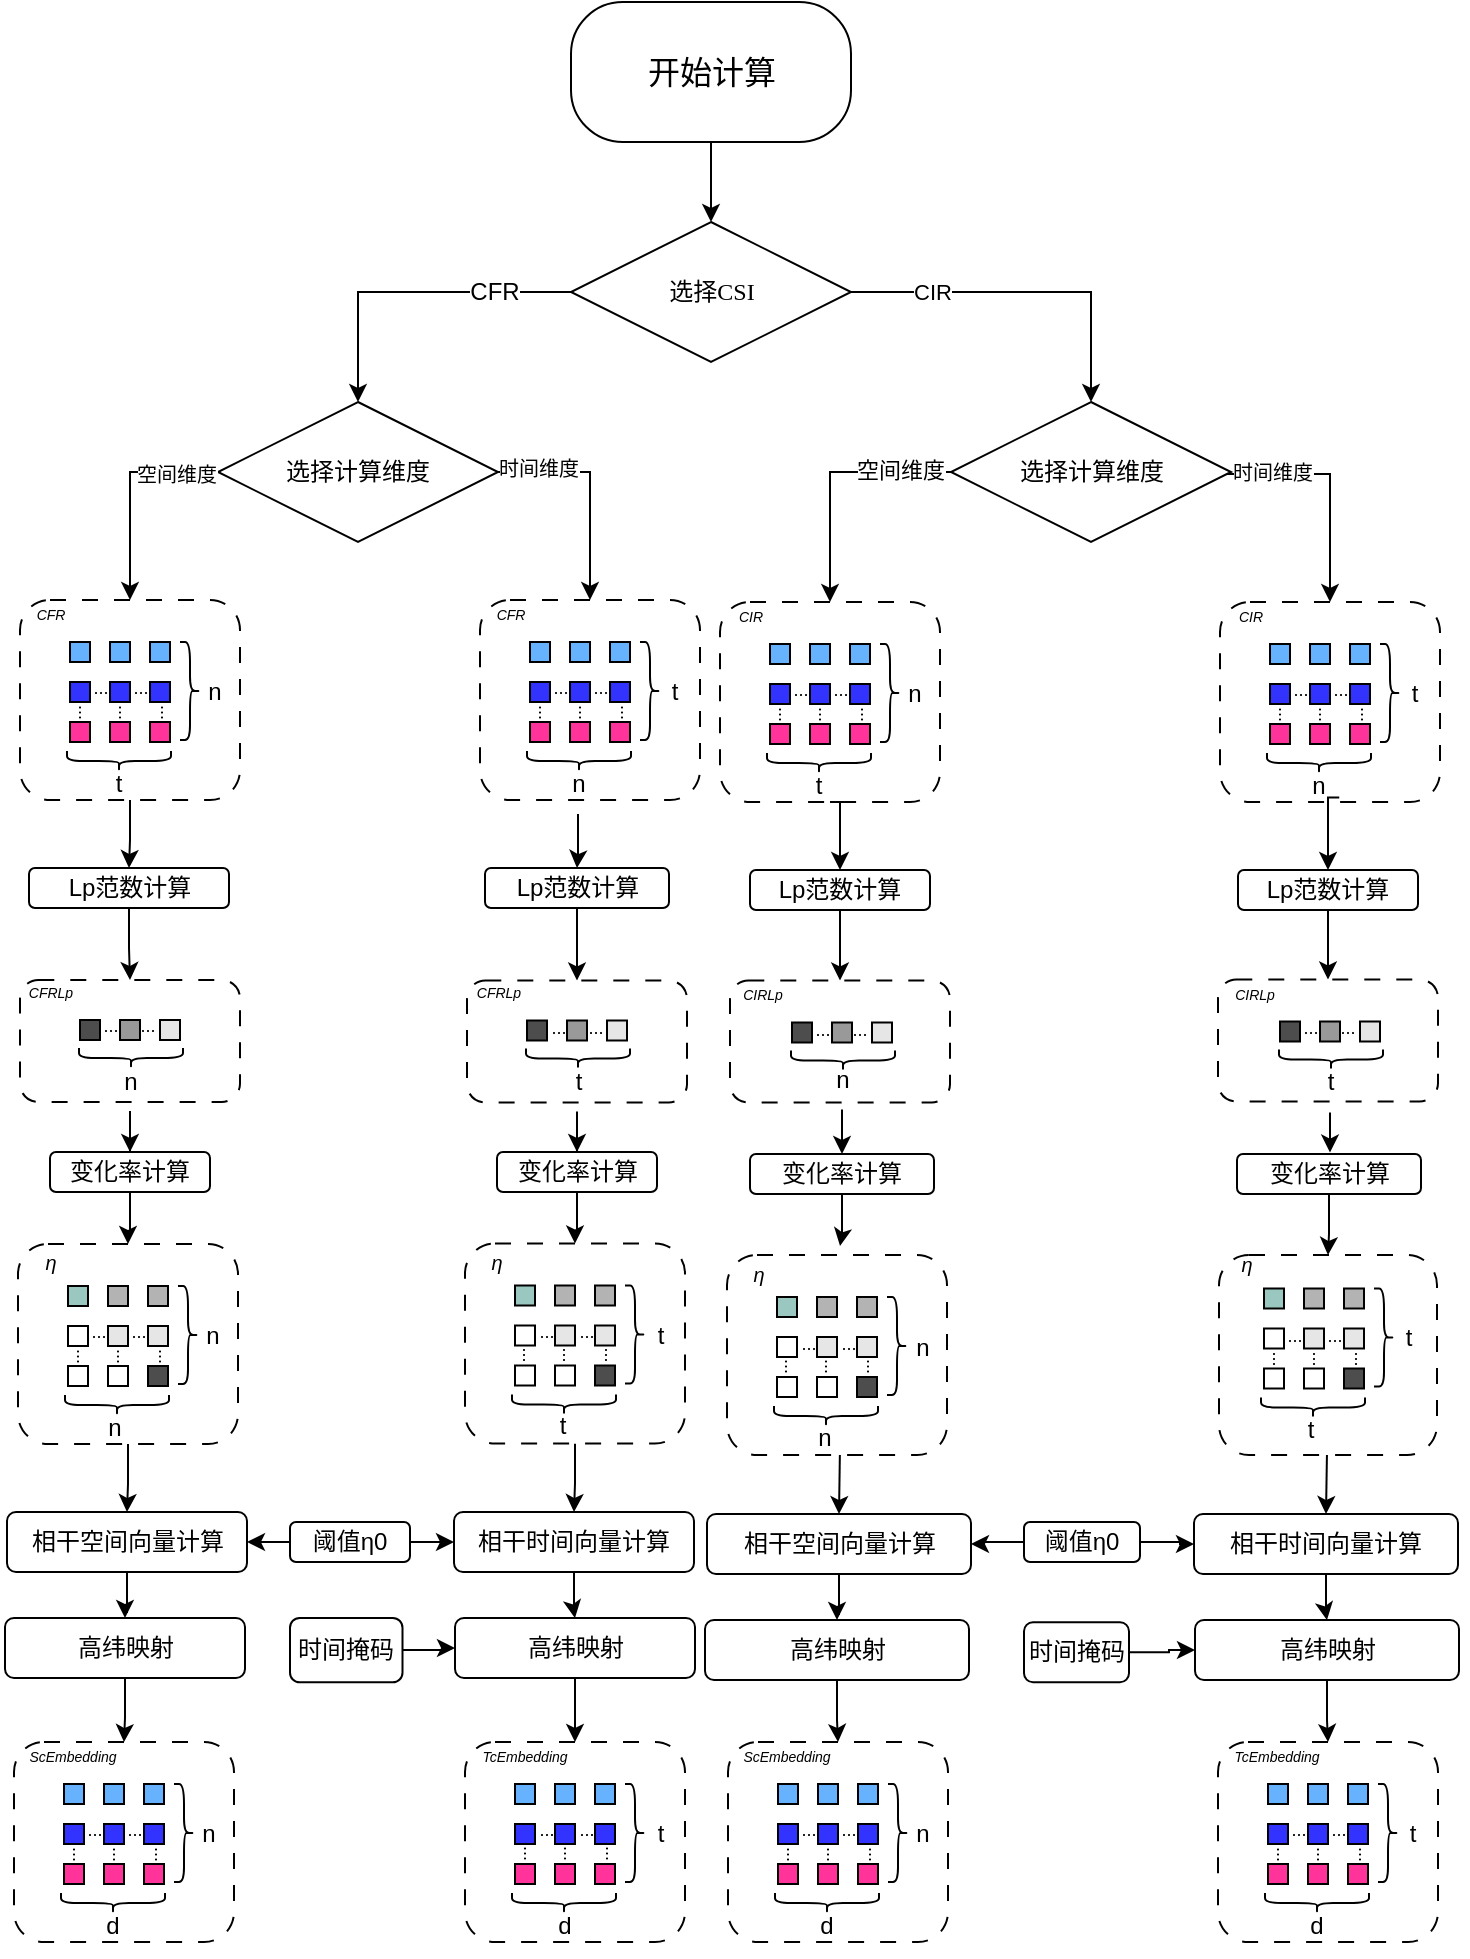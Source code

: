 <mxfile version="26.2.13">
  <diagram name="第 1 页" id="5NiuPIo_JYQkl4ZfIb5n">
    <mxGraphModel dx="850" dy="597" grid="1" gridSize="10" guides="1" tooltips="1" connect="1" arrows="1" fold="1" page="1" pageScale="1" pageWidth="827" pageHeight="1169" math="0" shadow="0">
      <root>
        <mxCell id="0" />
        <mxCell id="1" parent="0" />
        <mxCell id="BNl5geYrNrUiQaszXV6u-1" style="edgeStyle=orthogonalEdgeStyle;rounded=0;orthogonalLoop=1;jettySize=auto;html=1;entryX=0.5;entryY=0;entryDx=0;entryDy=0;" edge="1" parent="1" source="BNl5geYrNrUiQaszXV6u-2" target="BNl5geYrNrUiQaszXV6u-7">
          <mxGeometry relative="1" as="geometry" />
        </mxCell>
        <mxCell id="BNl5geYrNrUiQaszXV6u-2" value="&lt;font style=&quot;font-size: 16px;&quot;&gt;开始计算&lt;/font&gt;" style="rounded=1;whiteSpace=wrap;html=1;shape=label;fontFamily=Times New Roman;arcSize=37;" vertex="1" parent="1">
          <mxGeometry x="340.5" y="50" width="140" height="70" as="geometry" />
        </mxCell>
        <mxCell id="BNl5geYrNrUiQaszXV6u-3" style="edgeStyle=orthogonalEdgeStyle;rounded=0;orthogonalLoop=1;jettySize=auto;html=1;entryX=0.5;entryY=0;entryDx=0;entryDy=0;exitX=1;exitY=0.5;exitDx=0;exitDy=0;" edge="1" parent="1" source="BNl5geYrNrUiQaszXV6u-7" target="BNl5geYrNrUiQaszXV6u-15">
          <mxGeometry relative="1" as="geometry">
            <mxPoint x="560" y="250" as="targetPoint" />
          </mxGeometry>
        </mxCell>
        <mxCell id="BNl5geYrNrUiQaszXV6u-4" value="CIR" style="edgeLabel;html=1;align=center;verticalAlign=middle;resizable=0;points=[];" vertex="1" connectable="0" parent="BNl5geYrNrUiQaszXV6u-3">
          <mxGeometry x="-0.719" y="-2" relative="1" as="geometry">
            <mxPoint x="16" y="-2" as="offset" />
          </mxGeometry>
        </mxCell>
        <mxCell id="BNl5geYrNrUiQaszXV6u-5" style="edgeStyle=orthogonalEdgeStyle;rounded=0;orthogonalLoop=1;jettySize=auto;html=1;entryX=0.5;entryY=0;entryDx=0;entryDy=0;exitX=0;exitY=0.5;exitDx=0;exitDy=0;" edge="1" parent="1" source="BNl5geYrNrUiQaszXV6u-7" target="BNl5geYrNrUiQaszXV6u-10">
          <mxGeometry relative="1" as="geometry">
            <mxPoint x="200" y="250" as="targetPoint" />
            <mxPoint x="330" y="175" as="sourcePoint" />
          </mxGeometry>
        </mxCell>
        <mxCell id="BNl5geYrNrUiQaszXV6u-6" value="&lt;font style=&quot;font-size: 12px;&quot;&gt;CFR&lt;/font&gt;" style="edgeLabel;html=1;align=center;verticalAlign=middle;resizable=0;points=[];" vertex="1" connectable="0" parent="BNl5geYrNrUiQaszXV6u-5">
          <mxGeometry x="-0.042" relative="1" as="geometry">
            <mxPoint x="39" as="offset" />
          </mxGeometry>
        </mxCell>
        <mxCell id="BNl5geYrNrUiQaszXV6u-7" value="选择CSI" style="rhombus;whiteSpace=wrap;html=1;fontFamily=Times New Roman;" vertex="1" parent="1">
          <mxGeometry x="340.5" y="160" width="140" height="70" as="geometry" />
        </mxCell>
        <mxCell id="BNl5geYrNrUiQaszXV6u-8" style="edgeStyle=orthogonalEdgeStyle;rounded=0;orthogonalLoop=1;jettySize=auto;html=1;entryX=0.5;entryY=0;entryDx=0;entryDy=0;exitX=1;exitY=0.5;exitDx=0;exitDy=0;" edge="1" parent="1" source="BNl5geYrNrUiQaszXV6u-10" target="BNl5geYrNrUiQaszXV6u-40">
          <mxGeometry relative="1" as="geometry">
            <mxPoint x="360" y="350" as="targetPoint" />
          </mxGeometry>
        </mxCell>
        <mxCell id="BNl5geYrNrUiQaszXV6u-9" value="&lt;font style=&quot;font-size: 10px;&quot;&gt;时间维度&lt;/font&gt;" style="edgeLabel;html=1;align=center;verticalAlign=middle;resizable=0;points=[];" vertex="1" connectable="0" parent="BNl5geYrNrUiQaszXV6u-8">
          <mxGeometry x="-0.638" y="2" relative="1" as="geometry">
            <mxPoint as="offset" />
          </mxGeometry>
        </mxCell>
        <mxCell id="BNl5geYrNrUiQaszXV6u-10" value="选择计算维度&lt;span style=&quot;color: rgba(0, 0, 0, 0); font-family: monospace; font-size: 0px; text-align: start; text-wrap-mode: nowrap;&quot;&gt;%3CmxGraphModel%3E%3Croot%3E%3CmxCell%20id%3D%220%22%2F%3E%3CmxCell%20id%3D%221%22%20parent%3D%220%22%2F%3E%3CmxCell%20id%3D%222%22%20value%3D%22%E9%80%89%E6%8B%A9CSI%22%20style%3D%22rhombus%3BwhiteSpace%3Dwrap%3Bhtml%3D1%3BfontFamily%3DTimes%20New%20Roman%3B%22%20vertex%3D%221%22%20parent%3D%221%22%3E%3CmxGeometry%20x%3D%22290%22%20y%3D%22350%22%20width%3D%22140%22%20height%3D%2270%22%20as%3D%22geometry%22%2F%3E%3C%2FmxCell%3E%3C%2Froot%3E%3C%2FmxGraphModel%3E&lt;/span&gt;" style="rhombus;whiteSpace=wrap;html=1;fontFamily=Times New Roman;" vertex="1" parent="1">
          <mxGeometry x="164" y="250" width="140" height="70" as="geometry" />
        </mxCell>
        <mxCell id="BNl5geYrNrUiQaszXV6u-11" style="edgeStyle=orthogonalEdgeStyle;rounded=0;orthogonalLoop=1;jettySize=auto;html=1;entryX=0.5;entryY=0;entryDx=0;entryDy=0;" edge="1" parent="1" target="BNl5geYrNrUiQaszXV6u-231">
          <mxGeometry relative="1" as="geometry">
            <mxPoint x="680" y="465" as="targetPoint" />
            <mxPoint x="580" y="285" as="sourcePoint" />
            <Array as="points">
              <mxPoint x="580" y="286" />
              <mxPoint x="720" y="286" />
              <mxPoint x="720" y="350" />
            </Array>
          </mxGeometry>
        </mxCell>
        <mxCell id="BNl5geYrNrUiQaszXV6u-12" value="&lt;font style=&quot;font-size: 10px;&quot;&gt;时间维度&lt;/font&gt;" style="edgeLabel;html=1;align=center;verticalAlign=middle;resizable=0;points=[];" vertex="1" connectable="0" parent="BNl5geYrNrUiQaszXV6u-11">
          <mxGeometry x="-0.638" y="2" relative="1" as="geometry">
            <mxPoint x="75" y="1" as="offset" />
          </mxGeometry>
        </mxCell>
        <mxCell id="BNl5geYrNrUiQaszXV6u-13" style="edgeStyle=orthogonalEdgeStyle;rounded=0;orthogonalLoop=1;jettySize=auto;html=1;entryX=0.5;entryY=0;entryDx=0;entryDy=0;exitX=0;exitY=0.5;exitDx=0;exitDy=0;" edge="1" parent="1" source="BNl5geYrNrUiQaszXV6u-15" target="BNl5geYrNrUiQaszXV6u-210">
          <mxGeometry relative="1" as="geometry" />
        </mxCell>
        <mxCell id="BNl5geYrNrUiQaszXV6u-14" value="空间维度" style="edgeLabel;html=1;align=center;verticalAlign=middle;resizable=0;points=[];" vertex="1" connectable="0" parent="BNl5geYrNrUiQaszXV6u-13">
          <mxGeometry x="-0.57" y="-1" relative="1" as="geometry">
            <mxPoint x="1" as="offset" />
          </mxGeometry>
        </mxCell>
        <mxCell id="BNl5geYrNrUiQaszXV6u-15" value="选择计算维度&lt;span style=&quot;color: rgba(0, 0, 0, 0); font-family: monospace; font-size: 0px; text-align: start; text-wrap-mode: nowrap;&quot;&gt;%3CmxGraphModel%3E%3Croot%3E%3CmxCell%20id%3D%220%22%2F%3E%3CmxCell%20id%3D%221%22%20parent%3D%220%22%2F%3E%3CmxCell%20id%3D%222%22%20value%3D%22%E9%80%89%E6%8B%A9CSI%22%20style%3D%22rhombus%3BwhiteSpace%3Dwrap%3Bhtml%3D1%3BfontFamily%3DTimes%20New%20Roman%3B%22%20vertex%3D%221%22%20parent%3D%221%22%3E%3CmxGeometry%20x%3D%22290%22%20y%3D%22350%22%20width%3D%22140%22%20height%3D%2270%22%20as%3D%22geometry%22%2F%3E%3C%2FmxCell%3E%3C%2Froot%3E%3C%2FmxGraphModel%3E&lt;/span&gt;" style="rhombus;whiteSpace=wrap;html=1;fontFamily=Times New Roman;" vertex="1" parent="1">
          <mxGeometry x="530.5" y="250" width="140" height="70" as="geometry" />
        </mxCell>
        <mxCell id="BNl5geYrNrUiQaszXV6u-16" value="" style="edgeStyle=orthogonalEdgeStyle;rounded=0;orthogonalLoop=1;jettySize=auto;html=1;entryX=0.5;entryY=0;entryDx=0;entryDy=0;exitX=0;exitY=0.5;exitDx=0;exitDy=0;" edge="1" parent="1" source="BNl5geYrNrUiQaszXV6u-10" target="BNl5geYrNrUiQaszXV6u-19">
          <mxGeometry relative="1" as="geometry">
            <mxPoint x="122" y="381" as="targetPoint" />
            <mxPoint x="170" y="285" as="sourcePoint" />
            <Array as="points" />
          </mxGeometry>
        </mxCell>
        <mxCell id="BNl5geYrNrUiQaszXV6u-17" value="&lt;font style=&quot;font-size: 10px;&quot;&gt;空间维度&lt;/font&gt;" style="edgeLabel;html=1;align=center;verticalAlign=middle;resizable=0;points=[];" vertex="1" connectable="0" parent="BNl5geYrNrUiQaszXV6u-16">
          <mxGeometry x="-0.606" y="1" relative="1" as="geometry">
            <mxPoint as="offset" />
          </mxGeometry>
        </mxCell>
        <mxCell id="BNl5geYrNrUiQaszXV6u-18" value="" style="group" vertex="1" connectable="0" parent="1">
          <mxGeometry x="60" y="340" width="117" height="116" as="geometry" />
        </mxCell>
        <mxCell id="BNl5geYrNrUiQaszXV6u-19" value="" style="rounded=1;whiteSpace=wrap;html=1;dashed=1;dashPattern=8 8;" vertex="1" parent="BNl5geYrNrUiQaszXV6u-18">
          <mxGeometry x="5" y="9" width="110" height="100" as="geometry" />
        </mxCell>
        <mxCell id="BNl5geYrNrUiQaszXV6u-20" value="" style="rounded=0;whiteSpace=wrap;html=1;fillColor=#66B2FF;" vertex="1" parent="BNl5geYrNrUiQaszXV6u-18">
          <mxGeometry x="30" y="30" width="10" height="10" as="geometry" />
        </mxCell>
        <mxCell id="BNl5geYrNrUiQaszXV6u-21" value="" style="rounded=0;whiteSpace=wrap;html=1;fillColor=#66B2FF;" vertex="1" parent="BNl5geYrNrUiQaszXV6u-18">
          <mxGeometry x="50" y="30" width="10" height="10" as="geometry" />
        </mxCell>
        <mxCell id="BNl5geYrNrUiQaszXV6u-22" value="" style="rounded=0;whiteSpace=wrap;html=1;fillColor=#66B2FF;" vertex="1" parent="BNl5geYrNrUiQaszXV6u-18">
          <mxGeometry x="70" y="30" width="10" height="10" as="geometry" />
        </mxCell>
        <mxCell id="BNl5geYrNrUiQaszXV6u-23" value="" style="rounded=0;whiteSpace=wrap;html=1;fillColor=#3333FF;" vertex="1" parent="BNl5geYrNrUiQaszXV6u-18">
          <mxGeometry x="30" y="50" width="10" height="10" as="geometry" />
        </mxCell>
        <mxCell id="BNl5geYrNrUiQaszXV6u-24" value="" style="rounded=0;whiteSpace=wrap;html=1;fillColor=#3333FF;" vertex="1" parent="BNl5geYrNrUiQaszXV6u-18">
          <mxGeometry x="50" y="50" width="10" height="10" as="geometry" />
        </mxCell>
        <mxCell id="BNl5geYrNrUiQaszXV6u-25" value="" style="rounded=0;whiteSpace=wrap;html=1;fillColor=#3333FF;" vertex="1" parent="BNl5geYrNrUiQaszXV6u-18">
          <mxGeometry x="70" y="50" width="10" height="10" as="geometry" />
        </mxCell>
        <mxCell id="BNl5geYrNrUiQaszXV6u-26" value="" style="rounded=0;whiteSpace=wrap;html=1;fillColor=#FF3399;" vertex="1" parent="BNl5geYrNrUiQaszXV6u-18">
          <mxGeometry x="30" y="70" width="10" height="10" as="geometry" />
        </mxCell>
        <mxCell id="BNl5geYrNrUiQaszXV6u-27" value="" style="rounded=0;whiteSpace=wrap;html=1;fillColor=#FF3399;" vertex="1" parent="BNl5geYrNrUiQaszXV6u-18">
          <mxGeometry x="50" y="70" width="10" height="10" as="geometry" />
        </mxCell>
        <mxCell id="BNl5geYrNrUiQaszXV6u-28" value="" style="rounded=0;whiteSpace=wrap;html=1;fillColor=#FF3399;" vertex="1" parent="BNl5geYrNrUiQaszXV6u-18">
          <mxGeometry x="70" y="70" width="10" height="10" as="geometry" />
        </mxCell>
        <mxCell id="BNl5geYrNrUiQaszXV6u-29" value="&lt;font style=&quot;font-size: 9px;&quot;&gt;...&lt;/font&gt;" style="text;html=1;align=center;verticalAlign=middle;whiteSpace=wrap;rounded=0;" vertex="1" parent="BNl5geYrNrUiQaszXV6u-18">
          <mxGeometry x="38" y="52" width="15" as="geometry" />
        </mxCell>
        <mxCell id="BNl5geYrNrUiQaszXV6u-30" value="&lt;font style=&quot;font-size: 9px;&quot;&gt;...&lt;/font&gt;" style="text;html=1;align=center;verticalAlign=middle;whiteSpace=wrap;rounded=0;" vertex="1" parent="BNl5geYrNrUiQaszXV6u-18">
          <mxGeometry x="58" y="52" width="15" as="geometry" />
        </mxCell>
        <mxCell id="BNl5geYrNrUiQaszXV6u-31" value="&lt;font style=&quot;font-size: 9px;&quot;&gt;...&lt;/font&gt;" style="text;html=1;align=center;verticalAlign=middle;whiteSpace=wrap;rounded=0;rotation=90;" vertex="1" parent="BNl5geYrNrUiQaszXV6u-18">
          <mxGeometry x="72" y="65" width="15" as="geometry" />
        </mxCell>
        <mxCell id="BNl5geYrNrUiQaszXV6u-32" value="&lt;font style=&quot;font-size: 9px;&quot;&gt;...&lt;/font&gt;" style="text;html=1;align=center;verticalAlign=middle;whiteSpace=wrap;rounded=0;rotation=90;" vertex="1" parent="BNl5geYrNrUiQaszXV6u-18">
          <mxGeometry x="51" y="65" width="15" as="geometry" />
        </mxCell>
        <mxCell id="BNl5geYrNrUiQaszXV6u-33" value="&lt;font style=&quot;font-size: 9px;&quot;&gt;...&lt;/font&gt;" style="text;html=1;align=center;verticalAlign=middle;whiteSpace=wrap;rounded=0;rotation=90;" vertex="1" parent="BNl5geYrNrUiQaszXV6u-18">
          <mxGeometry x="31" y="65" width="15" as="geometry" />
        </mxCell>
        <mxCell id="BNl5geYrNrUiQaszXV6u-34" value="&lt;font style=&quot;font-size: 7px;&quot;&gt;&lt;i&gt;CFR&lt;/i&gt;&lt;/font&gt;" style="text;html=1;align=center;verticalAlign=middle;resizable=0;points=[];autosize=1;strokeColor=none;fillColor=none;" vertex="1" parent="BNl5geYrNrUiQaszXV6u-18">
          <mxGeometry width="40" height="30" as="geometry" />
        </mxCell>
        <mxCell id="BNl5geYrNrUiQaszXV6u-35" value="" style="shape=curlyBracket;whiteSpace=wrap;html=1;rounded=1;flipH=1;labelPosition=right;verticalLabelPosition=middle;align=left;verticalAlign=middle;" vertex="1" parent="BNl5geYrNrUiQaszXV6u-18">
          <mxGeometry x="85" y="30" width="10" height="49" as="geometry" />
        </mxCell>
        <mxCell id="BNl5geYrNrUiQaszXV6u-36" value="" style="shape=curlyBracket;whiteSpace=wrap;html=1;rounded=1;flipH=1;labelPosition=right;verticalLabelPosition=middle;align=left;verticalAlign=middle;rotation=90;size=0.5;" vertex="1" parent="BNl5geYrNrUiQaszXV6u-18">
          <mxGeometry x="49.5" y="63.5" width="10" height="52" as="geometry" />
        </mxCell>
        <mxCell id="BNl5geYrNrUiQaszXV6u-37" value="n" style="text;html=1;align=center;verticalAlign=middle;resizable=0;points=[];autosize=1;strokeColor=none;fillColor=none;" vertex="1" parent="BNl5geYrNrUiQaszXV6u-18">
          <mxGeometry x="87" y="40" width="30" height="30" as="geometry" />
        </mxCell>
        <mxCell id="BNl5geYrNrUiQaszXV6u-38" value="t" style="text;html=1;align=center;verticalAlign=middle;resizable=0;points=[];autosize=1;strokeColor=none;fillColor=none;" vertex="1" parent="BNl5geYrNrUiQaszXV6u-18">
          <mxGeometry x="39" y="86" width="30" height="30" as="geometry" />
        </mxCell>
        <mxCell id="BNl5geYrNrUiQaszXV6u-39" value="" style="group" vertex="1" connectable="0" parent="1">
          <mxGeometry x="290" y="340" width="117" height="116" as="geometry" />
        </mxCell>
        <mxCell id="BNl5geYrNrUiQaszXV6u-40" value="" style="rounded=1;whiteSpace=wrap;html=1;dashed=1;dashPattern=8 8;" vertex="1" parent="BNl5geYrNrUiQaszXV6u-39">
          <mxGeometry x="5" y="9" width="110" height="100" as="geometry" />
        </mxCell>
        <mxCell id="BNl5geYrNrUiQaszXV6u-41" value="" style="rounded=0;whiteSpace=wrap;html=1;fillColor=#66B2FF;" vertex="1" parent="BNl5geYrNrUiQaszXV6u-39">
          <mxGeometry x="30" y="30" width="10" height="10" as="geometry" />
        </mxCell>
        <mxCell id="BNl5geYrNrUiQaszXV6u-42" value="" style="rounded=0;whiteSpace=wrap;html=1;fillColor=#66B2FF;" vertex="1" parent="BNl5geYrNrUiQaszXV6u-39">
          <mxGeometry x="50" y="30" width="10" height="10" as="geometry" />
        </mxCell>
        <mxCell id="BNl5geYrNrUiQaszXV6u-43" value="" style="rounded=0;whiteSpace=wrap;html=1;fillColor=#66B2FF;" vertex="1" parent="BNl5geYrNrUiQaszXV6u-39">
          <mxGeometry x="70" y="30" width="10" height="10" as="geometry" />
        </mxCell>
        <mxCell id="BNl5geYrNrUiQaszXV6u-44" value="" style="rounded=0;whiteSpace=wrap;html=1;fillColor=#3333FF;" vertex="1" parent="BNl5geYrNrUiQaszXV6u-39">
          <mxGeometry x="30" y="50" width="10" height="10" as="geometry" />
        </mxCell>
        <mxCell id="BNl5geYrNrUiQaszXV6u-45" value="" style="rounded=0;whiteSpace=wrap;html=1;fillColor=#3333FF;" vertex="1" parent="BNl5geYrNrUiQaszXV6u-39">
          <mxGeometry x="50" y="50" width="10" height="10" as="geometry" />
        </mxCell>
        <mxCell id="BNl5geYrNrUiQaszXV6u-46" value="" style="rounded=0;whiteSpace=wrap;html=1;fillColor=#3333FF;" vertex="1" parent="BNl5geYrNrUiQaszXV6u-39">
          <mxGeometry x="70" y="50" width="10" height="10" as="geometry" />
        </mxCell>
        <mxCell id="BNl5geYrNrUiQaszXV6u-47" value="" style="rounded=0;whiteSpace=wrap;html=1;fillColor=#FF3399;" vertex="1" parent="BNl5geYrNrUiQaszXV6u-39">
          <mxGeometry x="30" y="70" width="10" height="10" as="geometry" />
        </mxCell>
        <mxCell id="BNl5geYrNrUiQaszXV6u-48" value="" style="rounded=0;whiteSpace=wrap;html=1;fillColor=#FF3399;" vertex="1" parent="BNl5geYrNrUiQaszXV6u-39">
          <mxGeometry x="50" y="70" width="10" height="10" as="geometry" />
        </mxCell>
        <mxCell id="BNl5geYrNrUiQaszXV6u-49" value="" style="rounded=0;whiteSpace=wrap;html=1;fillColor=#FF3399;" vertex="1" parent="BNl5geYrNrUiQaszXV6u-39">
          <mxGeometry x="70" y="70" width="10" height="10" as="geometry" />
        </mxCell>
        <mxCell id="BNl5geYrNrUiQaszXV6u-50" value="&lt;font style=&quot;font-size: 9px;&quot;&gt;...&lt;/font&gt;" style="text;html=1;align=center;verticalAlign=middle;whiteSpace=wrap;rounded=0;" vertex="1" parent="BNl5geYrNrUiQaszXV6u-39">
          <mxGeometry x="38" y="52" width="15" as="geometry" />
        </mxCell>
        <mxCell id="BNl5geYrNrUiQaszXV6u-51" value="&lt;font style=&quot;font-size: 9px;&quot;&gt;...&lt;/font&gt;" style="text;html=1;align=center;verticalAlign=middle;whiteSpace=wrap;rounded=0;" vertex="1" parent="BNl5geYrNrUiQaszXV6u-39">
          <mxGeometry x="58" y="52" width="15" as="geometry" />
        </mxCell>
        <mxCell id="BNl5geYrNrUiQaszXV6u-52" value="&lt;font style=&quot;font-size: 9px;&quot;&gt;...&lt;/font&gt;" style="text;html=1;align=center;verticalAlign=middle;whiteSpace=wrap;rounded=0;rotation=90;" vertex="1" parent="BNl5geYrNrUiQaszXV6u-39">
          <mxGeometry x="72" y="65" width="15" as="geometry" />
        </mxCell>
        <mxCell id="BNl5geYrNrUiQaszXV6u-53" value="&lt;font style=&quot;font-size: 9px;&quot;&gt;...&lt;/font&gt;" style="text;html=1;align=center;verticalAlign=middle;whiteSpace=wrap;rounded=0;rotation=90;" vertex="1" parent="BNl5geYrNrUiQaszXV6u-39">
          <mxGeometry x="51" y="65" width="15" as="geometry" />
        </mxCell>
        <mxCell id="BNl5geYrNrUiQaszXV6u-54" value="&lt;font style=&quot;font-size: 9px;&quot;&gt;...&lt;/font&gt;" style="text;html=1;align=center;verticalAlign=middle;whiteSpace=wrap;rounded=0;rotation=90;" vertex="1" parent="BNl5geYrNrUiQaszXV6u-39">
          <mxGeometry x="31" y="65" width="15" as="geometry" />
        </mxCell>
        <mxCell id="BNl5geYrNrUiQaszXV6u-55" value="&lt;font style=&quot;font-size: 7px;&quot;&gt;&lt;i&gt;CFR&lt;/i&gt;&lt;/font&gt;" style="text;html=1;align=center;verticalAlign=middle;resizable=0;points=[];autosize=1;strokeColor=none;fillColor=none;" vertex="1" parent="BNl5geYrNrUiQaszXV6u-39">
          <mxGeometry width="40" height="30" as="geometry" />
        </mxCell>
        <mxCell id="BNl5geYrNrUiQaszXV6u-56" value="" style="shape=curlyBracket;whiteSpace=wrap;html=1;rounded=1;flipH=1;labelPosition=right;verticalLabelPosition=middle;align=left;verticalAlign=middle;" vertex="1" parent="BNl5geYrNrUiQaszXV6u-39">
          <mxGeometry x="85" y="30" width="10" height="49" as="geometry" />
        </mxCell>
        <mxCell id="BNl5geYrNrUiQaszXV6u-57" value="" style="shape=curlyBracket;whiteSpace=wrap;html=1;rounded=1;flipH=1;labelPosition=right;verticalLabelPosition=middle;align=left;verticalAlign=middle;rotation=90;size=0.5;" vertex="1" parent="BNl5geYrNrUiQaszXV6u-39">
          <mxGeometry x="49.5" y="63.5" width="10" height="52" as="geometry" />
        </mxCell>
        <mxCell id="BNl5geYrNrUiQaszXV6u-58" value="t" style="text;html=1;align=center;verticalAlign=middle;resizable=0;points=[];autosize=1;strokeColor=none;fillColor=none;" vertex="1" parent="BNl5geYrNrUiQaszXV6u-39">
          <mxGeometry x="87" y="40" width="30" height="30" as="geometry" />
        </mxCell>
        <mxCell id="BNl5geYrNrUiQaszXV6u-59" value="n" style="text;html=1;align=center;verticalAlign=middle;resizable=0;points=[];autosize=1;strokeColor=none;fillColor=none;" vertex="1" parent="BNl5geYrNrUiQaszXV6u-39">
          <mxGeometry x="39" y="86" width="30" height="30" as="geometry" />
        </mxCell>
        <mxCell id="BNl5geYrNrUiQaszXV6u-60" value="" style="group" vertex="1" connectable="0" parent="1">
          <mxGeometry x="60" y="527" width="127" height="116" as="geometry" />
        </mxCell>
        <mxCell id="BNl5geYrNrUiQaszXV6u-61" value="" style="rounded=1;whiteSpace=wrap;html=1;dashed=1;dashPattern=8 8;" vertex="1" parent="BNl5geYrNrUiQaszXV6u-60">
          <mxGeometry x="5" y="12" width="110" height="61" as="geometry" />
        </mxCell>
        <mxCell id="BNl5geYrNrUiQaszXV6u-65" value="" style="rounded=0;whiteSpace=wrap;html=1;fillColor=#4D4D4D;" vertex="1" parent="BNl5geYrNrUiQaszXV6u-60">
          <mxGeometry x="35" y="32" width="10" height="10" as="geometry" />
        </mxCell>
        <mxCell id="BNl5geYrNrUiQaszXV6u-66" value="" style="rounded=0;whiteSpace=wrap;html=1;fillColor=#999999;" vertex="1" parent="BNl5geYrNrUiQaszXV6u-60">
          <mxGeometry x="55" y="32" width="10" height="10" as="geometry" />
        </mxCell>
        <mxCell id="BNl5geYrNrUiQaszXV6u-67" value="" style="rounded=0;whiteSpace=wrap;html=1;fillColor=#E6E6E6;" vertex="1" parent="BNl5geYrNrUiQaszXV6u-60">
          <mxGeometry x="75" y="32" width="10" height="10" as="geometry" />
        </mxCell>
        <mxCell id="BNl5geYrNrUiQaszXV6u-71" value="&lt;font style=&quot;font-size: 9px;&quot;&gt;...&lt;/font&gt;" style="text;html=1;align=center;verticalAlign=middle;whiteSpace=wrap;rounded=0;" vertex="1" parent="BNl5geYrNrUiQaszXV6u-60">
          <mxGeometry x="43" y="34" width="15" as="geometry" />
        </mxCell>
        <mxCell id="BNl5geYrNrUiQaszXV6u-72" value="&lt;font style=&quot;font-size: 9px;&quot;&gt;...&lt;/font&gt;" style="text;html=1;align=center;verticalAlign=middle;whiteSpace=wrap;rounded=0;" vertex="1" parent="BNl5geYrNrUiQaszXV6u-60">
          <mxGeometry x="63" y="34" width="12" as="geometry" />
        </mxCell>
        <mxCell id="BNl5geYrNrUiQaszXV6u-76" value="&lt;i style=&quot;font-size: 7px;&quot;&gt;CFRLp&lt;/i&gt;" style="text;html=1;align=center;verticalAlign=middle;resizable=0;points=[];autosize=1;strokeColor=none;fillColor=none;" vertex="1" parent="BNl5geYrNrUiQaszXV6u-60">
          <mxGeometry x="-5" y="2" width="50" height="30" as="geometry" />
        </mxCell>
        <mxCell id="BNl5geYrNrUiQaszXV6u-78" value="" style="shape=curlyBracket;whiteSpace=wrap;html=1;rounded=1;flipH=1;labelPosition=right;verticalLabelPosition=middle;align=left;verticalAlign=middle;rotation=90;size=0.5;" vertex="1" parent="BNl5geYrNrUiQaszXV6u-60">
          <mxGeometry x="55.5" y="25" width="10" height="52" as="geometry" />
        </mxCell>
        <mxCell id="BNl5geYrNrUiQaszXV6u-80" value="n" style="text;html=1;align=center;verticalAlign=middle;resizable=0;points=[];autosize=1;strokeColor=none;fillColor=none;" vertex="1" parent="BNl5geYrNrUiQaszXV6u-60">
          <mxGeometry x="45" y="47.5" width="30" height="30" as="geometry" />
        </mxCell>
        <mxCell id="BNl5geYrNrUiQaszXV6u-82" style="edgeStyle=orthogonalEdgeStyle;rounded=0;orthogonalLoop=1;jettySize=auto;html=1;entryX=0.5;entryY=0;entryDx=0;entryDy=0;" edge="1" parent="1" source="BNl5geYrNrUiQaszXV6u-83" target="BNl5geYrNrUiQaszXV6u-61">
          <mxGeometry relative="1" as="geometry" />
        </mxCell>
        <mxCell id="BNl5geYrNrUiQaszXV6u-83" value="Lp范数计算" style="rounded=1;whiteSpace=wrap;html=1;" vertex="1" parent="1">
          <mxGeometry x="69.5" y="483" width="100" height="20" as="geometry" />
        </mxCell>
        <mxCell id="BNl5geYrNrUiQaszXV6u-430" style="edgeStyle=orthogonalEdgeStyle;rounded=0;orthogonalLoop=1;jettySize=auto;html=1;entryX=0.5;entryY=0;entryDx=0;entryDy=0;" edge="1" parent="1" source="BNl5geYrNrUiQaszXV6u-85" target="BNl5geYrNrUiQaszXV6u-402">
          <mxGeometry relative="1" as="geometry" />
        </mxCell>
        <mxCell id="BNl5geYrNrUiQaszXV6u-85" value="Lp范数计算" style="rounded=1;whiteSpace=wrap;html=1;" vertex="1" parent="1">
          <mxGeometry x="297.5" y="483" width="92" height="20" as="geometry" />
        </mxCell>
        <mxCell id="BNl5geYrNrUiQaszXV6u-86" style="edgeStyle=orthogonalEdgeStyle;rounded=0;orthogonalLoop=1;jettySize=auto;html=1;entryX=0.5;entryY=0;entryDx=0;entryDy=0;" edge="1" parent="1" source="BNl5geYrNrUiQaszXV6u-59" target="BNl5geYrNrUiQaszXV6u-85">
          <mxGeometry relative="1" as="geometry">
            <mxPoint x="344" y="510" as="targetPoint" />
          </mxGeometry>
        </mxCell>
        <mxCell id="BNl5geYrNrUiQaszXV6u-108" style="edgeStyle=orthogonalEdgeStyle;rounded=0;orthogonalLoop=1;jettySize=auto;html=1;entryX=0.5;entryY=0;entryDx=0;entryDy=0;" edge="1" parent="1" source="BNl5geYrNrUiQaszXV6u-109" target="BNl5geYrNrUiQaszXV6u-115">
          <mxGeometry relative="1" as="geometry" />
        </mxCell>
        <mxCell id="BNl5geYrNrUiQaszXV6u-109" value="变化率计算&lt;span style=&quot;color: rgba(0, 0, 0, 0); font-family: monospace; font-size: 0px; text-align: start; text-wrap-mode: nowrap;&quot;&gt;%3CmxGraphModel%3E%3Croot%3E%3CmxCell%20id%3D%220%22%2F%3E%3CmxCell%20id%3D%221%22%20parent%3D%220%22%2F%3E%3CmxCell%20id%3D%222%22%20value%3D%22%E5%B7%AE%E5%88%86%E8%AE%A1%E7%AE%97%22%20style%3D%22rounded%3D1%3BwhiteSpace%3Dwrap%3Bhtml%3D1%3B%22%20vertex%3D%221%22%20parent%3D%221%22%3E%3CmxGeometry%20x%3D%22304%22%20y%3D%22483%22%20width%3D%2280%22%20height%3D%2220%22%20as%3D%22geometry%22%2F%3E%3C%2FmxCell%3E%3C%2Froot%3E%3C%2FmxGraphModel%3E&lt;/span&gt;" style="rounded=1;whiteSpace=wrap;html=1;" vertex="1" parent="1">
          <mxGeometry x="80" y="625" width="80" height="20" as="geometry" />
        </mxCell>
        <mxCell id="BNl5geYrNrUiQaszXV6u-110" style="edgeStyle=orthogonalEdgeStyle;rounded=0;orthogonalLoop=1;jettySize=auto;html=1;entryX=0.5;entryY=0;entryDx=0;entryDy=0;" edge="1" parent="1" source="BNl5geYrNrUiQaszXV6u-111" target="BNl5geYrNrUiQaszXV6u-136">
          <mxGeometry relative="1" as="geometry" />
        </mxCell>
        <mxCell id="BNl5geYrNrUiQaszXV6u-111" value="变化率计算&lt;span style=&quot;color: rgba(0, 0, 0, 0); font-family: monospace; font-size: 0px; text-align: start; text-wrap-mode: nowrap;&quot;&gt;%3CmxGraphModel%3E%3Croot%3E%3CmxCell%20id%3D%220%22%2F%3E%3CmxCell%20id%3D%221%22%20parent%3D%220%22%2F%3E%3CmxCell%20id%3D%222%22%20value%3D%22%E5%B7%AE%E5%88%86%E8%AE%A1%E7%AE%97%22%20style%3D%22rounded%3D1%3BwhiteSpace%3Dwrap%3Bhtml%3D1%3B%22%20vertex%3D%221%22%20parent%3D%221%22%3E%3CmxGeometry%20x%3D%22304%22%20y%3D%22483%22%20width%3D%2280%22%20height%3D%2220%22%20as%3D%22geometry%22%2F%3E%3C%2FmxCell%3E%3C%2Froot%3E%3C%2FmxGraphModel%3E&lt;/span&gt;" style="rounded=1;whiteSpace=wrap;html=1;" vertex="1" parent="1">
          <mxGeometry x="303.5" y="625" width="80" height="20" as="geometry" />
        </mxCell>
        <mxCell id="BNl5geYrNrUiQaszXV6u-114" style="edgeStyle=orthogonalEdgeStyle;rounded=0;orthogonalLoop=1;jettySize=auto;html=1;entryX=0.5;entryY=0;entryDx=0;entryDy=0;" edge="1" parent="1" source="BNl5geYrNrUiQaszXV6u-115" target="BNl5geYrNrUiQaszXV6u-157">
          <mxGeometry relative="1" as="geometry" />
        </mxCell>
        <mxCell id="BNl5geYrNrUiQaszXV6u-115" value="" style="rounded=1;whiteSpace=wrap;html=1;dashed=1;dashPattern=8 8;" vertex="1" parent="1">
          <mxGeometry x="64" y="671" width="110" height="100" as="geometry" />
        </mxCell>
        <mxCell id="BNl5geYrNrUiQaszXV6u-116" value="" style="rounded=0;whiteSpace=wrap;html=1;fillColor=#9AC7BF;" vertex="1" parent="1">
          <mxGeometry x="89" y="692" width="10" height="10" as="geometry" />
        </mxCell>
        <mxCell id="BNl5geYrNrUiQaszXV6u-117" value="" style="rounded=0;whiteSpace=wrap;html=1;fillColor=#B3B3B3;" vertex="1" parent="1">
          <mxGeometry x="109" y="692" width="10" height="10" as="geometry" />
        </mxCell>
        <mxCell id="BNl5geYrNrUiQaszXV6u-118" value="" style="rounded=0;whiteSpace=wrap;html=1;fillColor=#B3B3B3;" vertex="1" parent="1">
          <mxGeometry x="129" y="692" width="10" height="10" as="geometry" />
        </mxCell>
        <mxCell id="BNl5geYrNrUiQaszXV6u-119" value="" style="rounded=0;whiteSpace=wrap;html=1;fillColor=#FFFFFF;" vertex="1" parent="1">
          <mxGeometry x="89" y="712" width="10" height="10" as="geometry" />
        </mxCell>
        <mxCell id="BNl5geYrNrUiQaszXV6u-120" value="" style="rounded=0;whiteSpace=wrap;html=1;fillColor=#E6E6E6;" vertex="1" parent="1">
          <mxGeometry x="109" y="712" width="10" height="10" as="geometry" />
        </mxCell>
        <mxCell id="BNl5geYrNrUiQaszXV6u-121" value="" style="rounded=0;whiteSpace=wrap;html=1;fillColor=#E6E6E6;" vertex="1" parent="1">
          <mxGeometry x="129" y="712" width="10" height="10" as="geometry" />
        </mxCell>
        <mxCell id="BNl5geYrNrUiQaszXV6u-122" value="" style="rounded=0;whiteSpace=wrap;html=1;fillColor=#FFFFFF;" vertex="1" parent="1">
          <mxGeometry x="89" y="732" width="10" height="10" as="geometry" />
        </mxCell>
        <mxCell id="BNl5geYrNrUiQaszXV6u-123" value="" style="rounded=0;whiteSpace=wrap;html=1;fillColor=#FFFFFF;" vertex="1" parent="1">
          <mxGeometry x="109" y="732" width="10" height="10" as="geometry" />
        </mxCell>
        <mxCell id="BNl5geYrNrUiQaszXV6u-124" value="" style="rounded=0;whiteSpace=wrap;html=1;fillColor=#4D4D4D;" vertex="1" parent="1">
          <mxGeometry x="129" y="732" width="10" height="10" as="geometry" />
        </mxCell>
        <mxCell id="BNl5geYrNrUiQaszXV6u-125" value="&lt;font style=&quot;font-size: 9px;&quot;&gt;...&lt;/font&gt;" style="text;html=1;align=center;verticalAlign=middle;whiteSpace=wrap;rounded=0;" vertex="1" parent="1">
          <mxGeometry x="97" y="714" width="15" as="geometry" />
        </mxCell>
        <mxCell id="BNl5geYrNrUiQaszXV6u-126" value="&lt;font style=&quot;font-size: 9px;&quot;&gt;...&lt;/font&gt;" style="text;html=1;align=center;verticalAlign=middle;whiteSpace=wrap;rounded=0;" vertex="1" parent="1">
          <mxGeometry x="117" y="714" width="15" as="geometry" />
        </mxCell>
        <mxCell id="BNl5geYrNrUiQaszXV6u-127" value="&lt;font style=&quot;font-size: 9px;&quot;&gt;...&lt;/font&gt;" style="text;html=1;align=center;verticalAlign=middle;whiteSpace=wrap;rounded=0;rotation=90;" vertex="1" parent="1">
          <mxGeometry x="131" y="727" width="15" as="geometry" />
        </mxCell>
        <mxCell id="BNl5geYrNrUiQaszXV6u-128" value="&lt;font style=&quot;font-size: 9px;&quot;&gt;...&lt;/font&gt;" style="text;html=1;align=center;verticalAlign=middle;whiteSpace=wrap;rounded=0;rotation=90;" vertex="1" parent="1">
          <mxGeometry x="110" y="727" width="15" as="geometry" />
        </mxCell>
        <mxCell id="BNl5geYrNrUiQaszXV6u-129" value="&lt;font style=&quot;font-size: 9px;&quot;&gt;...&lt;/font&gt;" style="text;html=1;align=center;verticalAlign=middle;whiteSpace=wrap;rounded=0;rotation=90;" vertex="1" parent="1">
          <mxGeometry x="90" y="727" width="15" as="geometry" />
        </mxCell>
        <mxCell id="BNl5geYrNrUiQaszXV6u-130" value="" style="shape=curlyBracket;whiteSpace=wrap;html=1;rounded=1;flipH=1;labelPosition=right;verticalLabelPosition=middle;align=left;verticalAlign=middle;" vertex="1" parent="1">
          <mxGeometry x="144" y="692" width="10" height="49" as="geometry" />
        </mxCell>
        <mxCell id="BNl5geYrNrUiQaszXV6u-131" value="" style="shape=curlyBracket;whiteSpace=wrap;html=1;rounded=1;flipH=1;labelPosition=right;verticalLabelPosition=middle;align=left;verticalAlign=middle;rotation=90;size=0.5;" vertex="1" parent="1">
          <mxGeometry x="108.5" y="725.5" width="10" height="52" as="geometry" />
        </mxCell>
        <mxCell id="BNl5geYrNrUiQaszXV6u-132" value="n" style="text;html=1;align=center;verticalAlign=middle;resizable=0;points=[];autosize=1;strokeColor=none;fillColor=none;" vertex="1" parent="1">
          <mxGeometry x="146" y="702" width="30" height="30" as="geometry" />
        </mxCell>
        <mxCell id="BNl5geYrNrUiQaszXV6u-133" value="&lt;div&gt;&lt;i style=&quot;&quot;&gt;&lt;font style=&quot;font-size: 10px;&quot;&gt;η&lt;/font&gt;&lt;/i&gt;&lt;/div&gt;" style="text;html=1;align=center;verticalAlign=middle;resizable=0;points=[];autosize=1;strokeColor=none;fillColor=none;" vertex="1" parent="1">
          <mxGeometry x="64.5" y="665" width="30" height="30" as="geometry" />
        </mxCell>
        <mxCell id="BNl5geYrNrUiQaszXV6u-134" value="n" style="text;html=1;align=center;verticalAlign=middle;resizable=0;points=[];autosize=1;strokeColor=none;fillColor=none;" vertex="1" parent="1">
          <mxGeometry x="97" y="747.5" width="30" height="30" as="geometry" />
        </mxCell>
        <mxCell id="BNl5geYrNrUiQaszXV6u-135" style="edgeStyle=orthogonalEdgeStyle;rounded=0;orthogonalLoop=1;jettySize=auto;html=1;entryX=0.5;entryY=0;entryDx=0;entryDy=0;" edge="1" parent="1" source="BNl5geYrNrUiQaszXV6u-136" target="BNl5geYrNrUiQaszXV6u-159">
          <mxGeometry relative="1" as="geometry" />
        </mxCell>
        <mxCell id="BNl5geYrNrUiQaszXV6u-136" value="" style="rounded=1;whiteSpace=wrap;html=1;dashed=1;dashPattern=8 8;" vertex="1" parent="1">
          <mxGeometry x="287.5" y="670.75" width="110" height="100" as="geometry" />
        </mxCell>
        <mxCell id="BNl5geYrNrUiQaszXV6u-137" value="" style="rounded=0;whiteSpace=wrap;html=1;fillColor=#9AC7BF;" vertex="1" parent="1">
          <mxGeometry x="312.5" y="691.75" width="10" height="10" as="geometry" />
        </mxCell>
        <mxCell id="BNl5geYrNrUiQaszXV6u-138" value="" style="rounded=0;whiteSpace=wrap;html=1;fillColor=#B3B3B3;" vertex="1" parent="1">
          <mxGeometry x="332.5" y="691.75" width="10" height="10" as="geometry" />
        </mxCell>
        <mxCell id="BNl5geYrNrUiQaszXV6u-139" value="" style="rounded=0;whiteSpace=wrap;html=1;fillColor=#B3B3B3;" vertex="1" parent="1">
          <mxGeometry x="352.5" y="691.75" width="10" height="10" as="geometry" />
        </mxCell>
        <mxCell id="BNl5geYrNrUiQaszXV6u-140" value="" style="rounded=0;whiteSpace=wrap;html=1;fillColor=#FFFFFF;" vertex="1" parent="1">
          <mxGeometry x="312.5" y="711.75" width="10" height="10" as="geometry" />
        </mxCell>
        <mxCell id="BNl5geYrNrUiQaszXV6u-141" value="" style="rounded=0;whiteSpace=wrap;html=1;fillColor=#E6E6E6;" vertex="1" parent="1">
          <mxGeometry x="332.5" y="711.75" width="10" height="10" as="geometry" />
        </mxCell>
        <mxCell id="BNl5geYrNrUiQaszXV6u-142" value="" style="rounded=0;whiteSpace=wrap;html=1;fillColor=#E6E6E6;" vertex="1" parent="1">
          <mxGeometry x="352.5" y="711.75" width="10" height="10" as="geometry" />
        </mxCell>
        <mxCell id="BNl5geYrNrUiQaszXV6u-143" value="" style="rounded=0;whiteSpace=wrap;html=1;fillColor=#FFFFFF;" vertex="1" parent="1">
          <mxGeometry x="312.5" y="731.75" width="10" height="10" as="geometry" />
        </mxCell>
        <mxCell id="BNl5geYrNrUiQaszXV6u-144" value="" style="rounded=0;whiteSpace=wrap;html=1;fillColor=#FFFFFF;" vertex="1" parent="1">
          <mxGeometry x="332.5" y="731.75" width="10" height="10" as="geometry" />
        </mxCell>
        <mxCell id="BNl5geYrNrUiQaszXV6u-145" value="" style="rounded=0;whiteSpace=wrap;html=1;fillColor=#4D4D4D;" vertex="1" parent="1">
          <mxGeometry x="352.5" y="731.75" width="10" height="10" as="geometry" />
        </mxCell>
        <mxCell id="BNl5geYrNrUiQaszXV6u-146" value="&lt;font style=&quot;font-size: 9px;&quot;&gt;...&lt;/font&gt;" style="text;html=1;align=center;verticalAlign=middle;whiteSpace=wrap;rounded=0;" vertex="1" parent="1">
          <mxGeometry x="320.5" y="713.75" width="15" as="geometry" />
        </mxCell>
        <mxCell id="BNl5geYrNrUiQaszXV6u-147" value="&lt;font style=&quot;font-size: 9px;&quot;&gt;...&lt;/font&gt;" style="text;html=1;align=center;verticalAlign=middle;whiteSpace=wrap;rounded=0;" vertex="1" parent="1">
          <mxGeometry x="340.5" y="713.75" width="15" as="geometry" />
        </mxCell>
        <mxCell id="BNl5geYrNrUiQaszXV6u-148" value="&lt;font style=&quot;font-size: 9px;&quot;&gt;...&lt;/font&gt;" style="text;html=1;align=center;verticalAlign=middle;whiteSpace=wrap;rounded=0;rotation=90;" vertex="1" parent="1">
          <mxGeometry x="354.5" y="726.75" width="15" as="geometry" />
        </mxCell>
        <mxCell id="BNl5geYrNrUiQaszXV6u-149" value="&lt;font style=&quot;font-size: 9px;&quot;&gt;...&lt;/font&gt;" style="text;html=1;align=center;verticalAlign=middle;whiteSpace=wrap;rounded=0;rotation=90;" vertex="1" parent="1">
          <mxGeometry x="333.5" y="726.75" width="15" as="geometry" />
        </mxCell>
        <mxCell id="BNl5geYrNrUiQaszXV6u-150" value="&lt;font style=&quot;font-size: 9px;&quot;&gt;...&lt;/font&gt;" style="text;html=1;align=center;verticalAlign=middle;whiteSpace=wrap;rounded=0;rotation=90;" vertex="1" parent="1">
          <mxGeometry x="313.5" y="726.75" width="15" as="geometry" />
        </mxCell>
        <mxCell id="BNl5geYrNrUiQaszXV6u-151" value="" style="shape=curlyBracket;whiteSpace=wrap;html=1;rounded=1;flipH=1;labelPosition=right;verticalLabelPosition=middle;align=left;verticalAlign=middle;" vertex="1" parent="1">
          <mxGeometry x="367.5" y="691.75" width="10" height="49" as="geometry" />
        </mxCell>
        <mxCell id="BNl5geYrNrUiQaszXV6u-152" value="" style="shape=curlyBracket;whiteSpace=wrap;html=1;rounded=1;flipH=1;labelPosition=right;verticalLabelPosition=middle;align=left;verticalAlign=middle;rotation=90;size=0.5;" vertex="1" parent="1">
          <mxGeometry x="332" y="725.25" width="10" height="52" as="geometry" />
        </mxCell>
        <mxCell id="BNl5geYrNrUiQaszXV6u-153" value="t" style="text;html=1;align=center;verticalAlign=middle;resizable=0;points=[];autosize=1;strokeColor=none;fillColor=none;" vertex="1" parent="1">
          <mxGeometry x="369.5" y="701.75" width="30" height="30" as="geometry" />
        </mxCell>
        <mxCell id="BNl5geYrNrUiQaszXV6u-154" value="&lt;div&gt;&lt;i style=&quot;&quot;&gt;&lt;font style=&quot;font-size: 10px;&quot;&gt;η&lt;/font&gt;&lt;/i&gt;&lt;/div&gt;" style="text;html=1;align=center;verticalAlign=middle;resizable=0;points=[];autosize=1;strokeColor=none;fillColor=none;" vertex="1" parent="1">
          <mxGeometry x="288" y="664.75" width="30" height="30" as="geometry" />
        </mxCell>
        <mxCell id="BNl5geYrNrUiQaszXV6u-155" value="t" style="text;html=1;align=center;verticalAlign=middle;resizable=0;points=[];autosize=1;strokeColor=none;fillColor=none;" vertex="1" parent="1">
          <mxGeometry x="320.5" y="747.25" width="30" height="30" as="geometry" />
        </mxCell>
        <mxCell id="BNl5geYrNrUiQaszXV6u-156" style="edgeStyle=orthogonalEdgeStyle;rounded=0;orthogonalLoop=1;jettySize=auto;html=1;entryX=0.5;entryY=0;entryDx=0;entryDy=0;" edge="1" parent="1" source="BNl5geYrNrUiQaszXV6u-157" target="BNl5geYrNrUiQaszXV6u-206">
          <mxGeometry relative="1" as="geometry" />
        </mxCell>
        <mxCell id="BNl5geYrNrUiQaszXV6u-157" value="相干空间向量计算" style="rounded=1;whiteSpace=wrap;html=1;" vertex="1" parent="1">
          <mxGeometry x="58.5" y="805" width="120" height="30" as="geometry" />
        </mxCell>
        <mxCell id="BNl5geYrNrUiQaszXV6u-158" style="edgeStyle=orthogonalEdgeStyle;rounded=0;orthogonalLoop=1;jettySize=auto;html=1;entryX=0.5;entryY=0;entryDx=0;entryDy=0;" edge="1" parent="1" source="BNl5geYrNrUiQaszXV6u-159" target="BNl5geYrNrUiQaszXV6u-208">
          <mxGeometry relative="1" as="geometry" />
        </mxCell>
        <mxCell id="BNl5geYrNrUiQaszXV6u-159" value="相干时间向量计算" style="rounded=1;whiteSpace=wrap;html=1;" vertex="1" parent="1">
          <mxGeometry x="282" y="805" width="120" height="30" as="geometry" />
        </mxCell>
        <mxCell id="BNl5geYrNrUiQaszXV6u-160" style="edgeStyle=orthogonalEdgeStyle;rounded=0;orthogonalLoop=1;jettySize=auto;html=1;entryX=0;entryY=0.5;entryDx=0;entryDy=0;" edge="1" parent="1" source="BNl5geYrNrUiQaszXV6u-162" target="BNl5geYrNrUiQaszXV6u-159">
          <mxGeometry relative="1" as="geometry" />
        </mxCell>
        <mxCell id="BNl5geYrNrUiQaszXV6u-161" style="edgeStyle=orthogonalEdgeStyle;rounded=0;orthogonalLoop=1;jettySize=auto;html=1;entryX=1;entryY=0.5;entryDx=0;entryDy=0;" edge="1" parent="1" source="BNl5geYrNrUiQaszXV6u-162" target="BNl5geYrNrUiQaszXV6u-157">
          <mxGeometry relative="1" as="geometry" />
        </mxCell>
        <mxCell id="BNl5geYrNrUiQaszXV6u-162" value="阈值η0" style="rounded=1;whiteSpace=wrap;html=1;" vertex="1" parent="1">
          <mxGeometry x="200" y="810" width="60" height="20" as="geometry" />
        </mxCell>
        <mxCell id="BNl5geYrNrUiQaszXV6u-163" value="" style="group" vertex="1" connectable="0" parent="1">
          <mxGeometry x="57" y="911" width="117" height="116" as="geometry" />
        </mxCell>
        <mxCell id="BNl5geYrNrUiQaszXV6u-164" value="" style="rounded=1;whiteSpace=wrap;html=1;dashed=1;dashPattern=8 8;" vertex="1" parent="BNl5geYrNrUiQaszXV6u-163">
          <mxGeometry x="5" y="9" width="110" height="100" as="geometry" />
        </mxCell>
        <mxCell id="BNl5geYrNrUiQaszXV6u-165" value="" style="rounded=0;whiteSpace=wrap;html=1;fillColor=#66B2FF;" vertex="1" parent="BNl5geYrNrUiQaszXV6u-163">
          <mxGeometry x="30" y="30" width="10" height="10" as="geometry" />
        </mxCell>
        <mxCell id="BNl5geYrNrUiQaszXV6u-166" value="" style="rounded=0;whiteSpace=wrap;html=1;fillColor=#66B2FF;" vertex="1" parent="BNl5geYrNrUiQaszXV6u-163">
          <mxGeometry x="50" y="30" width="10" height="10" as="geometry" />
        </mxCell>
        <mxCell id="BNl5geYrNrUiQaszXV6u-167" value="" style="rounded=0;whiteSpace=wrap;html=1;fillColor=#66B2FF;" vertex="1" parent="BNl5geYrNrUiQaszXV6u-163">
          <mxGeometry x="70" y="30" width="10" height="10" as="geometry" />
        </mxCell>
        <mxCell id="BNl5geYrNrUiQaszXV6u-168" value="" style="rounded=0;whiteSpace=wrap;html=1;fillColor=#3333FF;" vertex="1" parent="BNl5geYrNrUiQaszXV6u-163">
          <mxGeometry x="30" y="50" width="10" height="10" as="geometry" />
        </mxCell>
        <mxCell id="BNl5geYrNrUiQaszXV6u-169" value="" style="rounded=0;whiteSpace=wrap;html=1;fillColor=#3333FF;" vertex="1" parent="BNl5geYrNrUiQaszXV6u-163">
          <mxGeometry x="50" y="50" width="10" height="10" as="geometry" />
        </mxCell>
        <mxCell id="BNl5geYrNrUiQaszXV6u-170" value="" style="rounded=0;whiteSpace=wrap;html=1;fillColor=#3333FF;" vertex="1" parent="BNl5geYrNrUiQaszXV6u-163">
          <mxGeometry x="70" y="50" width="10" height="10" as="geometry" />
        </mxCell>
        <mxCell id="BNl5geYrNrUiQaszXV6u-171" value="" style="rounded=0;whiteSpace=wrap;html=1;fillColor=#FF3399;" vertex="1" parent="BNl5geYrNrUiQaszXV6u-163">
          <mxGeometry x="30" y="70" width="10" height="10" as="geometry" />
        </mxCell>
        <mxCell id="BNl5geYrNrUiQaszXV6u-172" value="" style="rounded=0;whiteSpace=wrap;html=1;fillColor=#FF3399;" vertex="1" parent="BNl5geYrNrUiQaszXV6u-163">
          <mxGeometry x="50" y="70" width="10" height="10" as="geometry" />
        </mxCell>
        <mxCell id="BNl5geYrNrUiQaszXV6u-173" value="" style="rounded=0;whiteSpace=wrap;html=1;fillColor=#FF3399;" vertex="1" parent="BNl5geYrNrUiQaszXV6u-163">
          <mxGeometry x="70" y="70" width="10" height="10" as="geometry" />
        </mxCell>
        <mxCell id="BNl5geYrNrUiQaszXV6u-174" value="&lt;font style=&quot;font-size: 9px;&quot;&gt;...&lt;/font&gt;" style="text;html=1;align=center;verticalAlign=middle;whiteSpace=wrap;rounded=0;" vertex="1" parent="BNl5geYrNrUiQaszXV6u-163">
          <mxGeometry x="38" y="52" width="15" as="geometry" />
        </mxCell>
        <mxCell id="BNl5geYrNrUiQaszXV6u-175" value="&lt;font style=&quot;font-size: 9px;&quot;&gt;...&lt;/font&gt;" style="text;html=1;align=center;verticalAlign=middle;whiteSpace=wrap;rounded=0;" vertex="1" parent="BNl5geYrNrUiQaszXV6u-163">
          <mxGeometry x="58" y="52" width="15" as="geometry" />
        </mxCell>
        <mxCell id="BNl5geYrNrUiQaszXV6u-176" value="&lt;font style=&quot;font-size: 9px;&quot;&gt;...&lt;/font&gt;" style="text;html=1;align=center;verticalAlign=middle;whiteSpace=wrap;rounded=0;rotation=90;" vertex="1" parent="BNl5geYrNrUiQaszXV6u-163">
          <mxGeometry x="72" y="65" width="15" as="geometry" />
        </mxCell>
        <mxCell id="BNl5geYrNrUiQaszXV6u-177" value="&lt;font style=&quot;font-size: 9px;&quot;&gt;...&lt;/font&gt;" style="text;html=1;align=center;verticalAlign=middle;whiteSpace=wrap;rounded=0;rotation=90;" vertex="1" parent="BNl5geYrNrUiQaszXV6u-163">
          <mxGeometry x="51" y="65" width="15" as="geometry" />
        </mxCell>
        <mxCell id="BNl5geYrNrUiQaszXV6u-178" value="&lt;font style=&quot;font-size: 9px;&quot;&gt;...&lt;/font&gt;" style="text;html=1;align=center;verticalAlign=middle;whiteSpace=wrap;rounded=0;rotation=90;" vertex="1" parent="BNl5geYrNrUiQaszXV6u-163">
          <mxGeometry x="31" y="65" width="15" as="geometry" />
        </mxCell>
        <mxCell id="BNl5geYrNrUiQaszXV6u-179" value="&lt;span style=&quot;font-size: 7px;&quot;&gt;&lt;i&gt;ScEmbedding&lt;/i&gt;&lt;/span&gt;" style="text;html=1;align=center;verticalAlign=middle;resizable=0;points=[];autosize=1;strokeColor=none;fillColor=none;" vertex="1" parent="BNl5geYrNrUiQaszXV6u-163">
          <mxGeometry x="-1" width="70" height="30" as="geometry" />
        </mxCell>
        <mxCell id="BNl5geYrNrUiQaszXV6u-180" value="" style="shape=curlyBracket;whiteSpace=wrap;html=1;rounded=1;flipH=1;labelPosition=right;verticalLabelPosition=middle;align=left;verticalAlign=middle;" vertex="1" parent="BNl5geYrNrUiQaszXV6u-163">
          <mxGeometry x="85" y="30" width="10" height="49" as="geometry" />
        </mxCell>
        <mxCell id="BNl5geYrNrUiQaszXV6u-181" value="" style="shape=curlyBracket;whiteSpace=wrap;html=1;rounded=1;flipH=1;labelPosition=right;verticalLabelPosition=middle;align=left;verticalAlign=middle;rotation=90;size=0.5;" vertex="1" parent="BNl5geYrNrUiQaszXV6u-163">
          <mxGeometry x="49.5" y="63.5" width="10" height="52" as="geometry" />
        </mxCell>
        <mxCell id="BNl5geYrNrUiQaszXV6u-182" value="n" style="text;html=1;align=center;verticalAlign=middle;resizable=0;points=[];autosize=1;strokeColor=none;fillColor=none;" vertex="1" parent="BNl5geYrNrUiQaszXV6u-163">
          <mxGeometry x="87" y="40" width="30" height="30" as="geometry" />
        </mxCell>
        <mxCell id="BNl5geYrNrUiQaszXV6u-183" value="d" style="text;html=1;align=center;verticalAlign=middle;resizable=0;points=[];autosize=1;strokeColor=none;fillColor=none;" vertex="1" parent="BNl5geYrNrUiQaszXV6u-163">
          <mxGeometry x="39" y="86" width="30" height="30" as="geometry" />
        </mxCell>
        <mxCell id="BNl5geYrNrUiQaszXV6u-184" value="" style="group" vertex="1" connectable="0" parent="1">
          <mxGeometry x="282.5" y="911" width="117" height="116" as="geometry" />
        </mxCell>
        <mxCell id="BNl5geYrNrUiQaszXV6u-185" value="" style="rounded=1;whiteSpace=wrap;html=1;dashed=1;dashPattern=8 8;" vertex="1" parent="BNl5geYrNrUiQaszXV6u-184">
          <mxGeometry x="5" y="9" width="110" height="100" as="geometry" />
        </mxCell>
        <mxCell id="BNl5geYrNrUiQaszXV6u-186" value="" style="rounded=0;whiteSpace=wrap;html=1;fillColor=#66B2FF;" vertex="1" parent="BNl5geYrNrUiQaszXV6u-184">
          <mxGeometry x="30" y="30" width="10" height="10" as="geometry" />
        </mxCell>
        <mxCell id="BNl5geYrNrUiQaszXV6u-187" value="" style="rounded=0;whiteSpace=wrap;html=1;fillColor=#66B2FF;" vertex="1" parent="BNl5geYrNrUiQaszXV6u-184">
          <mxGeometry x="50" y="30" width="10" height="10" as="geometry" />
        </mxCell>
        <mxCell id="BNl5geYrNrUiQaszXV6u-188" value="" style="rounded=0;whiteSpace=wrap;html=1;fillColor=#66B2FF;" vertex="1" parent="BNl5geYrNrUiQaszXV6u-184">
          <mxGeometry x="70" y="30" width="10" height="10" as="geometry" />
        </mxCell>
        <mxCell id="BNl5geYrNrUiQaszXV6u-189" value="" style="rounded=0;whiteSpace=wrap;html=1;fillColor=#3333FF;" vertex="1" parent="BNl5geYrNrUiQaszXV6u-184">
          <mxGeometry x="30" y="50" width="10" height="10" as="geometry" />
        </mxCell>
        <mxCell id="BNl5geYrNrUiQaszXV6u-190" value="" style="rounded=0;whiteSpace=wrap;html=1;fillColor=#3333FF;" vertex="1" parent="BNl5geYrNrUiQaszXV6u-184">
          <mxGeometry x="50" y="50" width="10" height="10" as="geometry" />
        </mxCell>
        <mxCell id="BNl5geYrNrUiQaszXV6u-191" value="" style="rounded=0;whiteSpace=wrap;html=1;fillColor=#3333FF;" vertex="1" parent="BNl5geYrNrUiQaszXV6u-184">
          <mxGeometry x="70" y="50" width="10" height="10" as="geometry" />
        </mxCell>
        <mxCell id="BNl5geYrNrUiQaszXV6u-192" value="" style="rounded=0;whiteSpace=wrap;html=1;fillColor=#FF3399;" vertex="1" parent="BNl5geYrNrUiQaszXV6u-184">
          <mxGeometry x="30" y="70" width="10" height="10" as="geometry" />
        </mxCell>
        <mxCell id="BNl5geYrNrUiQaszXV6u-193" value="" style="rounded=0;whiteSpace=wrap;html=1;fillColor=#FF3399;" vertex="1" parent="BNl5geYrNrUiQaszXV6u-184">
          <mxGeometry x="50" y="70" width="10" height="10" as="geometry" />
        </mxCell>
        <mxCell id="BNl5geYrNrUiQaszXV6u-194" value="" style="rounded=0;whiteSpace=wrap;html=1;fillColor=#FF3399;" vertex="1" parent="BNl5geYrNrUiQaszXV6u-184">
          <mxGeometry x="70" y="70" width="10" height="10" as="geometry" />
        </mxCell>
        <mxCell id="BNl5geYrNrUiQaszXV6u-195" value="&lt;font style=&quot;font-size: 9px;&quot;&gt;...&lt;/font&gt;" style="text;html=1;align=center;verticalAlign=middle;whiteSpace=wrap;rounded=0;" vertex="1" parent="BNl5geYrNrUiQaszXV6u-184">
          <mxGeometry x="38" y="52" width="15" as="geometry" />
        </mxCell>
        <mxCell id="BNl5geYrNrUiQaszXV6u-196" value="&lt;font style=&quot;font-size: 9px;&quot;&gt;...&lt;/font&gt;" style="text;html=1;align=center;verticalAlign=middle;whiteSpace=wrap;rounded=0;" vertex="1" parent="BNl5geYrNrUiQaszXV6u-184">
          <mxGeometry x="58" y="52" width="15" as="geometry" />
        </mxCell>
        <mxCell id="BNl5geYrNrUiQaszXV6u-197" value="&lt;font style=&quot;font-size: 9px;&quot;&gt;...&lt;/font&gt;" style="text;html=1;align=center;verticalAlign=middle;whiteSpace=wrap;rounded=0;rotation=90;" vertex="1" parent="BNl5geYrNrUiQaszXV6u-184">
          <mxGeometry x="72" y="65" width="15" as="geometry" />
        </mxCell>
        <mxCell id="BNl5geYrNrUiQaszXV6u-198" value="&lt;font style=&quot;font-size: 9px;&quot;&gt;...&lt;/font&gt;" style="text;html=1;align=center;verticalAlign=middle;whiteSpace=wrap;rounded=0;rotation=90;" vertex="1" parent="BNl5geYrNrUiQaszXV6u-184">
          <mxGeometry x="51" y="65" width="15" as="geometry" />
        </mxCell>
        <mxCell id="BNl5geYrNrUiQaszXV6u-199" value="&lt;font style=&quot;font-size: 9px;&quot;&gt;...&lt;/font&gt;" style="text;html=1;align=center;verticalAlign=middle;whiteSpace=wrap;rounded=0;rotation=90;" vertex="1" parent="BNl5geYrNrUiQaszXV6u-184">
          <mxGeometry x="31" y="65" width="15" as="geometry" />
        </mxCell>
        <mxCell id="BNl5geYrNrUiQaszXV6u-200" value="&lt;span style=&quot;font-size: 7px;&quot;&gt;&lt;i&gt;TcEmbedding&lt;/i&gt;&lt;/span&gt;" style="text;html=1;align=center;verticalAlign=middle;resizable=0;points=[];autosize=1;strokeColor=none;fillColor=none;" vertex="1" parent="BNl5geYrNrUiQaszXV6u-184">
          <mxGeometry x="-1" width="70" height="30" as="geometry" />
        </mxCell>
        <mxCell id="BNl5geYrNrUiQaszXV6u-201" value="" style="shape=curlyBracket;whiteSpace=wrap;html=1;rounded=1;flipH=1;labelPosition=right;verticalLabelPosition=middle;align=left;verticalAlign=middle;" vertex="1" parent="BNl5geYrNrUiQaszXV6u-184">
          <mxGeometry x="85" y="30" width="10" height="49" as="geometry" />
        </mxCell>
        <mxCell id="BNl5geYrNrUiQaszXV6u-202" value="" style="shape=curlyBracket;whiteSpace=wrap;html=1;rounded=1;flipH=1;labelPosition=right;verticalLabelPosition=middle;align=left;verticalAlign=middle;rotation=90;size=0.5;" vertex="1" parent="BNl5geYrNrUiQaszXV6u-184">
          <mxGeometry x="49.5" y="63.5" width="10" height="52" as="geometry" />
        </mxCell>
        <mxCell id="BNl5geYrNrUiQaszXV6u-203" value="t" style="text;html=1;align=center;verticalAlign=middle;resizable=0;points=[];autosize=1;strokeColor=none;fillColor=none;" vertex="1" parent="BNl5geYrNrUiQaszXV6u-184">
          <mxGeometry x="87" y="40" width="30" height="30" as="geometry" />
        </mxCell>
        <mxCell id="BNl5geYrNrUiQaszXV6u-204" value="d" style="text;html=1;align=center;verticalAlign=middle;resizable=0;points=[];autosize=1;strokeColor=none;fillColor=none;" vertex="1" parent="BNl5geYrNrUiQaszXV6u-184">
          <mxGeometry x="39" y="86" width="30" height="30" as="geometry" />
        </mxCell>
        <mxCell id="BNl5geYrNrUiQaszXV6u-205" style="edgeStyle=orthogonalEdgeStyle;rounded=0;orthogonalLoop=1;jettySize=auto;html=1;" edge="1" parent="1" source="BNl5geYrNrUiQaszXV6u-206" target="BNl5geYrNrUiQaszXV6u-164">
          <mxGeometry relative="1" as="geometry" />
        </mxCell>
        <mxCell id="BNl5geYrNrUiQaszXV6u-206" value="高纬映射" style="rounded=1;whiteSpace=wrap;html=1;" vertex="1" parent="1">
          <mxGeometry x="57.5" y="858" width="120" height="30" as="geometry" />
        </mxCell>
        <mxCell id="BNl5geYrNrUiQaszXV6u-207" style="edgeStyle=orthogonalEdgeStyle;rounded=0;orthogonalLoop=1;jettySize=auto;html=1;" edge="1" parent="1" source="BNl5geYrNrUiQaszXV6u-208" target="BNl5geYrNrUiQaszXV6u-185">
          <mxGeometry relative="1" as="geometry" />
        </mxCell>
        <mxCell id="BNl5geYrNrUiQaszXV6u-208" value="高纬映射" style="rounded=1;whiteSpace=wrap;html=1;" vertex="1" parent="1">
          <mxGeometry x="282.5" y="858" width="120" height="30" as="geometry" />
        </mxCell>
        <mxCell id="BNl5geYrNrUiQaszXV6u-209" value="" style="group" vertex="1" connectable="0" parent="1">
          <mxGeometry x="410" y="341" width="129" height="116" as="geometry" />
        </mxCell>
        <mxCell id="BNl5geYrNrUiQaszXV6u-210" value="" style="rounded=1;whiteSpace=wrap;html=1;dashed=1;dashPattern=8 8;" vertex="1" parent="BNl5geYrNrUiQaszXV6u-209">
          <mxGeometry x="5" y="9" width="110" height="100" as="geometry" />
        </mxCell>
        <mxCell id="BNl5geYrNrUiQaszXV6u-211" value="" style="rounded=0;whiteSpace=wrap;html=1;fillColor=#66B2FF;" vertex="1" parent="BNl5geYrNrUiQaszXV6u-209">
          <mxGeometry x="30" y="30" width="10" height="10" as="geometry" />
        </mxCell>
        <mxCell id="BNl5geYrNrUiQaszXV6u-212" value="" style="rounded=0;whiteSpace=wrap;html=1;fillColor=#66B2FF;" vertex="1" parent="BNl5geYrNrUiQaszXV6u-209">
          <mxGeometry x="50" y="30" width="10" height="10" as="geometry" />
        </mxCell>
        <mxCell id="BNl5geYrNrUiQaszXV6u-213" value="" style="rounded=0;whiteSpace=wrap;html=1;fillColor=#66B2FF;" vertex="1" parent="BNl5geYrNrUiQaszXV6u-209">
          <mxGeometry x="70" y="30" width="10" height="10" as="geometry" />
        </mxCell>
        <mxCell id="BNl5geYrNrUiQaszXV6u-214" value="" style="rounded=0;whiteSpace=wrap;html=1;fillColor=#3333FF;" vertex="1" parent="BNl5geYrNrUiQaszXV6u-209">
          <mxGeometry x="30" y="50" width="10" height="10" as="geometry" />
        </mxCell>
        <mxCell id="BNl5geYrNrUiQaszXV6u-215" value="" style="rounded=0;whiteSpace=wrap;html=1;fillColor=#3333FF;" vertex="1" parent="BNl5geYrNrUiQaszXV6u-209">
          <mxGeometry x="50" y="50" width="10" height="10" as="geometry" />
        </mxCell>
        <mxCell id="BNl5geYrNrUiQaszXV6u-216" value="" style="rounded=0;whiteSpace=wrap;html=1;fillColor=#3333FF;" vertex="1" parent="BNl5geYrNrUiQaszXV6u-209">
          <mxGeometry x="70" y="50" width="10" height="10" as="geometry" />
        </mxCell>
        <mxCell id="BNl5geYrNrUiQaszXV6u-217" value="" style="rounded=0;whiteSpace=wrap;html=1;fillColor=#FF3399;" vertex="1" parent="BNl5geYrNrUiQaszXV6u-209">
          <mxGeometry x="30" y="70" width="10" height="10" as="geometry" />
        </mxCell>
        <mxCell id="BNl5geYrNrUiQaszXV6u-218" value="" style="rounded=0;whiteSpace=wrap;html=1;fillColor=#FF3399;" vertex="1" parent="BNl5geYrNrUiQaszXV6u-209">
          <mxGeometry x="50" y="70" width="10" height="10" as="geometry" />
        </mxCell>
        <mxCell id="BNl5geYrNrUiQaszXV6u-219" value="" style="rounded=0;whiteSpace=wrap;html=1;fillColor=#FF3399;" vertex="1" parent="BNl5geYrNrUiQaszXV6u-209">
          <mxGeometry x="70" y="70" width="10" height="10" as="geometry" />
        </mxCell>
        <mxCell id="BNl5geYrNrUiQaszXV6u-220" value="&lt;font style=&quot;font-size: 9px;&quot;&gt;...&lt;/font&gt;" style="text;html=1;align=center;verticalAlign=middle;whiteSpace=wrap;rounded=0;" vertex="1" parent="BNl5geYrNrUiQaszXV6u-209">
          <mxGeometry x="38" y="52" width="15" as="geometry" />
        </mxCell>
        <mxCell id="BNl5geYrNrUiQaszXV6u-221" value="&lt;font style=&quot;font-size: 9px;&quot;&gt;...&lt;/font&gt;" style="text;html=1;align=center;verticalAlign=middle;whiteSpace=wrap;rounded=0;" vertex="1" parent="BNl5geYrNrUiQaszXV6u-209">
          <mxGeometry x="58" y="52" width="15" as="geometry" />
        </mxCell>
        <mxCell id="BNl5geYrNrUiQaszXV6u-222" value="&lt;font style=&quot;font-size: 9px;&quot;&gt;...&lt;/font&gt;" style="text;html=1;align=center;verticalAlign=middle;whiteSpace=wrap;rounded=0;rotation=90;" vertex="1" parent="BNl5geYrNrUiQaszXV6u-209">
          <mxGeometry x="72" y="65" width="15" as="geometry" />
        </mxCell>
        <mxCell id="BNl5geYrNrUiQaszXV6u-223" value="&lt;font style=&quot;font-size: 9px;&quot;&gt;...&lt;/font&gt;" style="text;html=1;align=center;verticalAlign=middle;whiteSpace=wrap;rounded=0;rotation=90;" vertex="1" parent="BNl5geYrNrUiQaszXV6u-209">
          <mxGeometry x="51" y="65" width="15" as="geometry" />
        </mxCell>
        <mxCell id="BNl5geYrNrUiQaszXV6u-224" value="&lt;font style=&quot;font-size: 9px;&quot;&gt;...&lt;/font&gt;" style="text;html=1;align=center;verticalAlign=middle;whiteSpace=wrap;rounded=0;rotation=90;" vertex="1" parent="BNl5geYrNrUiQaszXV6u-209">
          <mxGeometry x="31" y="65" width="15" as="geometry" />
        </mxCell>
        <mxCell id="BNl5geYrNrUiQaszXV6u-225" value="&lt;font style=&quot;font-size: 7px;&quot;&gt;&lt;i&gt;CIR&lt;/i&gt;&lt;/font&gt;" style="text;html=1;align=center;verticalAlign=middle;resizable=0;points=[];autosize=1;strokeColor=none;fillColor=none;" vertex="1" parent="BNl5geYrNrUiQaszXV6u-209">
          <mxGeometry width="40" height="30" as="geometry" />
        </mxCell>
        <mxCell id="BNl5geYrNrUiQaszXV6u-226" value="" style="shape=curlyBracket;whiteSpace=wrap;html=1;rounded=1;flipH=1;labelPosition=right;verticalLabelPosition=middle;align=left;verticalAlign=middle;" vertex="1" parent="BNl5geYrNrUiQaszXV6u-209">
          <mxGeometry x="85" y="30" width="10" height="49" as="geometry" />
        </mxCell>
        <mxCell id="BNl5geYrNrUiQaszXV6u-227" value="" style="shape=curlyBracket;whiteSpace=wrap;html=1;rounded=1;flipH=1;labelPosition=right;verticalLabelPosition=middle;align=left;verticalAlign=middle;rotation=90;size=0.5;" vertex="1" parent="BNl5geYrNrUiQaszXV6u-209">
          <mxGeometry x="49.5" y="63.5" width="10" height="52" as="geometry" />
        </mxCell>
        <mxCell id="BNl5geYrNrUiQaszXV6u-228" value="n" style="text;html=1;align=center;verticalAlign=middle;resizable=0;points=[];autosize=1;strokeColor=none;fillColor=none;" vertex="1" parent="BNl5geYrNrUiQaszXV6u-209">
          <mxGeometry x="87" y="40" width="30" height="30" as="geometry" />
        </mxCell>
        <mxCell id="BNl5geYrNrUiQaszXV6u-229" value="t" style="text;html=1;align=center;verticalAlign=middle;resizable=0;points=[];autosize=1;strokeColor=none;fillColor=none;" vertex="1" parent="BNl5geYrNrUiQaszXV6u-209">
          <mxGeometry x="39" y="86" width="30" height="30" as="geometry" />
        </mxCell>
        <mxCell id="BNl5geYrNrUiQaszXV6u-230" value="" style="group" vertex="1" connectable="0" parent="1">
          <mxGeometry x="660" y="341" width="129" height="116" as="geometry" />
        </mxCell>
        <mxCell id="BNl5geYrNrUiQaszXV6u-231" value="" style="rounded=1;whiteSpace=wrap;html=1;dashed=1;dashPattern=8 8;" vertex="1" parent="BNl5geYrNrUiQaszXV6u-230">
          <mxGeometry x="5" y="9" width="110" height="100" as="geometry" />
        </mxCell>
        <mxCell id="BNl5geYrNrUiQaszXV6u-232" value="" style="rounded=0;whiteSpace=wrap;html=1;fillColor=#66B2FF;" vertex="1" parent="BNl5geYrNrUiQaszXV6u-230">
          <mxGeometry x="30" y="30" width="10" height="10" as="geometry" />
        </mxCell>
        <mxCell id="BNl5geYrNrUiQaszXV6u-233" value="" style="rounded=0;whiteSpace=wrap;html=1;fillColor=#66B2FF;" vertex="1" parent="BNl5geYrNrUiQaszXV6u-230">
          <mxGeometry x="50" y="30" width="10" height="10" as="geometry" />
        </mxCell>
        <mxCell id="BNl5geYrNrUiQaszXV6u-234" value="" style="rounded=0;whiteSpace=wrap;html=1;fillColor=#66B2FF;" vertex="1" parent="BNl5geYrNrUiQaszXV6u-230">
          <mxGeometry x="70" y="30" width="10" height="10" as="geometry" />
        </mxCell>
        <mxCell id="BNl5geYrNrUiQaszXV6u-235" value="" style="rounded=0;whiteSpace=wrap;html=1;fillColor=#3333FF;" vertex="1" parent="BNl5geYrNrUiQaszXV6u-230">
          <mxGeometry x="30" y="50" width="10" height="10" as="geometry" />
        </mxCell>
        <mxCell id="BNl5geYrNrUiQaszXV6u-236" value="" style="rounded=0;whiteSpace=wrap;html=1;fillColor=#3333FF;" vertex="1" parent="BNl5geYrNrUiQaszXV6u-230">
          <mxGeometry x="50" y="50" width="10" height="10" as="geometry" />
        </mxCell>
        <mxCell id="BNl5geYrNrUiQaszXV6u-237" value="" style="rounded=0;whiteSpace=wrap;html=1;fillColor=#3333FF;" vertex="1" parent="BNl5geYrNrUiQaszXV6u-230">
          <mxGeometry x="70" y="50" width="10" height="10" as="geometry" />
        </mxCell>
        <mxCell id="BNl5geYrNrUiQaszXV6u-238" value="" style="rounded=0;whiteSpace=wrap;html=1;fillColor=#FF3399;" vertex="1" parent="BNl5geYrNrUiQaszXV6u-230">
          <mxGeometry x="30" y="70" width="10" height="10" as="geometry" />
        </mxCell>
        <mxCell id="BNl5geYrNrUiQaszXV6u-239" value="" style="rounded=0;whiteSpace=wrap;html=1;fillColor=#FF3399;" vertex="1" parent="BNl5geYrNrUiQaszXV6u-230">
          <mxGeometry x="50" y="70" width="10" height="10" as="geometry" />
        </mxCell>
        <mxCell id="BNl5geYrNrUiQaszXV6u-240" value="" style="rounded=0;whiteSpace=wrap;html=1;fillColor=#FF3399;" vertex="1" parent="BNl5geYrNrUiQaszXV6u-230">
          <mxGeometry x="70" y="70" width="10" height="10" as="geometry" />
        </mxCell>
        <mxCell id="BNl5geYrNrUiQaszXV6u-241" value="&lt;font style=&quot;font-size: 9px;&quot;&gt;...&lt;/font&gt;" style="text;html=1;align=center;verticalAlign=middle;whiteSpace=wrap;rounded=0;" vertex="1" parent="BNl5geYrNrUiQaszXV6u-230">
          <mxGeometry x="38" y="52" width="15" as="geometry" />
        </mxCell>
        <mxCell id="BNl5geYrNrUiQaszXV6u-242" value="&lt;font style=&quot;font-size: 9px;&quot;&gt;...&lt;/font&gt;" style="text;html=1;align=center;verticalAlign=middle;whiteSpace=wrap;rounded=0;" vertex="1" parent="BNl5geYrNrUiQaszXV6u-230">
          <mxGeometry x="58" y="52" width="15" as="geometry" />
        </mxCell>
        <mxCell id="BNl5geYrNrUiQaszXV6u-243" value="&lt;font style=&quot;font-size: 9px;&quot;&gt;...&lt;/font&gt;" style="text;html=1;align=center;verticalAlign=middle;whiteSpace=wrap;rounded=0;rotation=90;" vertex="1" parent="BNl5geYrNrUiQaszXV6u-230">
          <mxGeometry x="72" y="65" width="15" as="geometry" />
        </mxCell>
        <mxCell id="BNl5geYrNrUiQaszXV6u-244" value="&lt;font style=&quot;font-size: 9px;&quot;&gt;...&lt;/font&gt;" style="text;html=1;align=center;verticalAlign=middle;whiteSpace=wrap;rounded=0;rotation=90;" vertex="1" parent="BNl5geYrNrUiQaszXV6u-230">
          <mxGeometry x="51" y="65" width="15" as="geometry" />
        </mxCell>
        <mxCell id="BNl5geYrNrUiQaszXV6u-245" value="&lt;font style=&quot;font-size: 9px;&quot;&gt;...&lt;/font&gt;" style="text;html=1;align=center;verticalAlign=middle;whiteSpace=wrap;rounded=0;rotation=90;" vertex="1" parent="BNl5geYrNrUiQaszXV6u-230">
          <mxGeometry x="31" y="65" width="15" as="geometry" />
        </mxCell>
        <mxCell id="BNl5geYrNrUiQaszXV6u-246" value="&lt;font style=&quot;font-size: 7px;&quot;&gt;&lt;i&gt;CIR&lt;/i&gt;&lt;/font&gt;" style="text;html=1;align=center;verticalAlign=middle;resizable=0;points=[];autosize=1;strokeColor=none;fillColor=none;" vertex="1" parent="BNl5geYrNrUiQaszXV6u-230">
          <mxGeometry width="40" height="30" as="geometry" />
        </mxCell>
        <mxCell id="BNl5geYrNrUiQaszXV6u-247" value="" style="shape=curlyBracket;whiteSpace=wrap;html=1;rounded=1;flipH=1;labelPosition=right;verticalLabelPosition=middle;align=left;verticalAlign=middle;" vertex="1" parent="BNl5geYrNrUiQaszXV6u-230">
          <mxGeometry x="85" y="30" width="10" height="49" as="geometry" />
        </mxCell>
        <mxCell id="BNl5geYrNrUiQaszXV6u-248" value="" style="shape=curlyBracket;whiteSpace=wrap;html=1;rounded=1;flipH=1;labelPosition=right;verticalLabelPosition=middle;align=left;verticalAlign=middle;rotation=90;size=0.5;" vertex="1" parent="BNl5geYrNrUiQaszXV6u-230">
          <mxGeometry x="49.5" y="63.5" width="10" height="52" as="geometry" />
        </mxCell>
        <mxCell id="BNl5geYrNrUiQaszXV6u-249" value="t" style="text;html=1;align=center;verticalAlign=middle;resizable=0;points=[];autosize=1;strokeColor=none;fillColor=none;" vertex="1" parent="BNl5geYrNrUiQaszXV6u-230">
          <mxGeometry x="87" y="40" width="30" height="30" as="geometry" />
        </mxCell>
        <mxCell id="BNl5geYrNrUiQaszXV6u-250" value="n" style="text;html=1;align=center;verticalAlign=middle;resizable=0;points=[];autosize=1;strokeColor=none;fillColor=none;" vertex="1" parent="BNl5geYrNrUiQaszXV6u-230">
          <mxGeometry x="39" y="86" width="30" height="30" as="geometry" />
        </mxCell>
        <mxCell id="BNl5geYrNrUiQaszXV6u-272" style="edgeStyle=orthogonalEdgeStyle;rounded=0;orthogonalLoop=1;jettySize=auto;html=1;entryX=0.5;entryY=0;entryDx=0;entryDy=0;exitX=0.5;exitY=1;exitDx=0;exitDy=0;" edge="1" parent="1" source="BNl5geYrNrUiQaszXV6u-210" target="BNl5geYrNrUiQaszXV6u-274">
          <mxGeometry relative="1" as="geometry">
            <mxPoint x="464" y="521" as="targetPoint" />
          </mxGeometry>
        </mxCell>
        <mxCell id="BNl5geYrNrUiQaszXV6u-431" style="edgeStyle=orthogonalEdgeStyle;rounded=0;orthogonalLoop=1;jettySize=auto;html=1;entryX=0.5;entryY=0;entryDx=0;entryDy=0;" edge="1" parent="1" source="BNl5geYrNrUiQaszXV6u-274" target="BNl5geYrNrUiQaszXV6u-411">
          <mxGeometry relative="1" as="geometry" />
        </mxCell>
        <mxCell id="BNl5geYrNrUiQaszXV6u-274" value="Lp范数计算" style="rounded=1;whiteSpace=wrap;html=1;" vertex="1" parent="1">
          <mxGeometry x="430" y="484" width="90" height="20" as="geometry" />
        </mxCell>
        <mxCell id="BNl5geYrNrUiQaszXV6u-433" style="edgeStyle=orthogonalEdgeStyle;rounded=0;orthogonalLoop=1;jettySize=auto;html=1;entryX=0.5;entryY=0;entryDx=0;entryDy=0;" edge="1" parent="1" source="BNl5geYrNrUiQaszXV6u-276" target="BNl5geYrNrUiQaszXV6u-420">
          <mxGeometry relative="1" as="geometry" />
        </mxCell>
        <mxCell id="BNl5geYrNrUiQaszXV6u-276" value="Lp范数计算" style="rounded=1;whiteSpace=wrap;html=1;" vertex="1" parent="1">
          <mxGeometry x="674" y="484" width="90" height="20" as="geometry" />
        </mxCell>
        <mxCell id="BNl5geYrNrUiQaszXV6u-277" style="edgeStyle=orthogonalEdgeStyle;rounded=0;orthogonalLoop=1;jettySize=auto;html=1;entryX=0.5;entryY=0;entryDx=0;entryDy=0;exitX=0.542;exitY=0.977;exitDx=0;exitDy=0;exitPerimeter=0;" edge="1" parent="1" source="BNl5geYrNrUiQaszXV6u-231" target="BNl5geYrNrUiQaszXV6u-276">
          <mxGeometry relative="1" as="geometry">
            <mxPoint x="714" y="511" as="targetPoint" />
          </mxGeometry>
        </mxCell>
        <mxCell id="BNl5geYrNrUiQaszXV6u-299" style="edgeStyle=orthogonalEdgeStyle;rounded=0;orthogonalLoop=1;jettySize=auto;html=1;entryX=0.5;entryY=0;entryDx=0;entryDy=0;" edge="1" parent="1" source="BNl5geYrNrUiQaszXV6u-300">
          <mxGeometry relative="1" as="geometry">
            <mxPoint x="475" y="672" as="targetPoint" />
          </mxGeometry>
        </mxCell>
        <mxCell id="BNl5geYrNrUiQaszXV6u-300" value="变化率计算&lt;span style=&quot;color: rgba(0, 0, 0, 0); font-family: monospace; font-size: 0px; text-align: start; text-wrap-mode: nowrap;&quot;&gt;%3CmxGraphModel%3E%3Croot%3E%3CmxCell%20id%3D%220%22%2F%3E%3CmxCell%20id%3D%221%22%20parent%3D%220%22%2F%3E%3CmxCell%20id%3D%222%22%20value%3D%22%E5%B7%AE%E5%88%86%E8%AE%A1%E7%AE%97%22%20style%3D%22rounded%3D1%3BwhiteSpace%3Dwrap%3Bhtml%3D1%3B%22%20vertex%3D%221%22%20parent%3D%221%22%3E%3CmxGeometry%20x%3D%22304%22%20y%3D%22483%22%20width%3D%2280%22%20height%3D%2220%22%20as%3D%22geometry%22%2F%3E%3C%2FmxCell%3E%3C%2Froot%3E%3C%2FmxGraphModel%3E&lt;/span&gt;" style="rounded=1;whiteSpace=wrap;html=1;" vertex="1" parent="1">
          <mxGeometry x="430" y="626" width="92" height="20" as="geometry" />
        </mxCell>
        <mxCell id="BNl5geYrNrUiQaszXV6u-444" style="edgeStyle=orthogonalEdgeStyle;rounded=0;orthogonalLoop=1;jettySize=auto;html=1;entryX=0.5;entryY=0;entryDx=0;entryDy=0;" edge="1" parent="1" source="BNl5geYrNrUiQaszXV6u-302" target="BNl5geYrNrUiQaszXV6u-380">
          <mxGeometry relative="1" as="geometry" />
        </mxCell>
        <mxCell id="BNl5geYrNrUiQaszXV6u-302" value="变化率计算&lt;span style=&quot;color: rgba(0, 0, 0, 0); font-family: monospace; font-size: 0px; text-align: start; text-wrap-mode: nowrap;&quot;&gt;%3CmxGraphModel%3E%3Croot%3E%3CmxCell%20id%3D%220%22%2F%3E%3CmxCell%20id%3D%221%22%20parent%3D%220%22%2F%3E%3CmxCell%20id%3D%222%22%20value%3D%22%E5%B7%AE%E5%88%86%E8%AE%A1%E7%AE%97%22%20style%3D%22rounded%3D1%3BwhiteSpace%3Dwrap%3Bhtml%3D1%3B%22%20vertex%3D%221%22%20parent%3D%221%22%3E%3CmxGeometry%20x%3D%22304%22%20y%3D%22483%22%20width%3D%2280%22%20height%3D%2220%22%20as%3D%22geometry%22%2F%3E%3C%2FmxCell%3E%3C%2Froot%3E%3C%2FmxGraphModel%3E&lt;/span&gt;" style="rounded=1;whiteSpace=wrap;html=1;" vertex="1" parent="1">
          <mxGeometry x="673.5" y="626" width="92" height="20" as="geometry" />
        </mxCell>
        <mxCell id="BNl5geYrNrUiQaszXV6u-305" style="edgeStyle=orthogonalEdgeStyle;rounded=0;orthogonalLoop=1;jettySize=auto;html=1;entryX=0.5;entryY=0;entryDx=0;entryDy=0;" edge="1" parent="1" target="BNl5geYrNrUiQaszXV6u-308">
          <mxGeometry relative="1" as="geometry">
            <mxPoint x="475" y="772" as="sourcePoint" />
          </mxGeometry>
        </mxCell>
        <mxCell id="BNl5geYrNrUiQaszXV6u-306" style="edgeStyle=orthogonalEdgeStyle;rounded=0;orthogonalLoop=1;jettySize=auto;html=1;entryX=0.5;entryY=0;entryDx=0;entryDy=0;" edge="1" parent="1" target="BNl5geYrNrUiQaszXV6u-310">
          <mxGeometry relative="1" as="geometry">
            <mxPoint x="718.545" y="771.75" as="sourcePoint" />
          </mxGeometry>
        </mxCell>
        <mxCell id="BNl5geYrNrUiQaszXV6u-307" style="edgeStyle=orthogonalEdgeStyle;rounded=0;orthogonalLoop=1;jettySize=auto;html=1;entryX=0.5;entryY=0;entryDx=0;entryDy=0;" edge="1" parent="1" source="BNl5geYrNrUiQaszXV6u-308" target="BNl5geYrNrUiQaszXV6u-357">
          <mxGeometry relative="1" as="geometry" />
        </mxCell>
        <mxCell id="BNl5geYrNrUiQaszXV6u-308" value="相干空间向量计算" style="rounded=1;whiteSpace=wrap;html=1;" vertex="1" parent="1">
          <mxGeometry x="408.5" y="806" width="132" height="30" as="geometry" />
        </mxCell>
        <mxCell id="BNl5geYrNrUiQaszXV6u-309" style="edgeStyle=orthogonalEdgeStyle;rounded=0;orthogonalLoop=1;jettySize=auto;html=1;entryX=0.5;entryY=0;entryDx=0;entryDy=0;" edge="1" parent="1" source="BNl5geYrNrUiQaszXV6u-310" target="BNl5geYrNrUiQaszXV6u-359">
          <mxGeometry relative="1" as="geometry" />
        </mxCell>
        <mxCell id="BNl5geYrNrUiQaszXV6u-310" value="相干时间向量计算" style="rounded=1;whiteSpace=wrap;html=1;" vertex="1" parent="1">
          <mxGeometry x="652" y="806" width="132" height="30" as="geometry" />
        </mxCell>
        <mxCell id="BNl5geYrNrUiQaszXV6u-311" style="edgeStyle=orthogonalEdgeStyle;rounded=0;orthogonalLoop=1;jettySize=auto;html=1;entryX=1;entryY=0.5;entryDx=0;entryDy=0;" edge="1" parent="1" source="BNl5geYrNrUiQaszXV6u-313" target="BNl5geYrNrUiQaszXV6u-308">
          <mxGeometry relative="1" as="geometry" />
        </mxCell>
        <mxCell id="BNl5geYrNrUiQaszXV6u-312" style="edgeStyle=orthogonalEdgeStyle;rounded=0;orthogonalLoop=1;jettySize=auto;html=1;entryX=0;entryY=0.5;entryDx=0;entryDy=0;" edge="1" parent="1" source="BNl5geYrNrUiQaszXV6u-313" target="BNl5geYrNrUiQaszXV6u-310">
          <mxGeometry relative="1" as="geometry" />
        </mxCell>
        <mxCell id="BNl5geYrNrUiQaszXV6u-313" value="阈值η0" style="rounded=1;whiteSpace=wrap;html=1;" vertex="1" parent="1">
          <mxGeometry x="567" y="810" width="58" height="20" as="geometry" />
        </mxCell>
        <mxCell id="BNl5geYrNrUiQaszXV6u-314" value="" style="group;rotation=90;" vertex="1" connectable="0" parent="1">
          <mxGeometry x="407" y="905" width="129" height="116" as="geometry" />
        </mxCell>
        <mxCell id="BNl5geYrNrUiQaszXV6u-315" value="" style="rounded=1;whiteSpace=wrap;html=1;dashed=1;dashPattern=8 8;" vertex="1" parent="BNl5geYrNrUiQaszXV6u-314">
          <mxGeometry x="12" y="15" width="110" height="100" as="geometry" />
        </mxCell>
        <mxCell id="BNl5geYrNrUiQaszXV6u-316" value="" style="rounded=0;whiteSpace=wrap;html=1;fillColor=#66B2FF;" vertex="1" parent="BNl5geYrNrUiQaszXV6u-314">
          <mxGeometry x="37" y="36" width="10" height="10" as="geometry" />
        </mxCell>
        <mxCell id="BNl5geYrNrUiQaszXV6u-317" value="" style="rounded=0;whiteSpace=wrap;html=1;fillColor=#66B2FF;" vertex="1" parent="BNl5geYrNrUiQaszXV6u-314">
          <mxGeometry x="57" y="36" width="10" height="10" as="geometry" />
        </mxCell>
        <mxCell id="BNl5geYrNrUiQaszXV6u-318" value="" style="rounded=0;whiteSpace=wrap;html=1;fillColor=#66B2FF;" vertex="1" parent="BNl5geYrNrUiQaszXV6u-314">
          <mxGeometry x="77" y="36" width="10" height="10" as="geometry" />
        </mxCell>
        <mxCell id="BNl5geYrNrUiQaszXV6u-319" value="" style="rounded=0;whiteSpace=wrap;html=1;fillColor=#3333FF;" vertex="1" parent="BNl5geYrNrUiQaszXV6u-314">
          <mxGeometry x="37" y="56" width="10" height="10" as="geometry" />
        </mxCell>
        <mxCell id="BNl5geYrNrUiQaszXV6u-320" value="" style="rounded=0;whiteSpace=wrap;html=1;fillColor=#3333FF;" vertex="1" parent="BNl5geYrNrUiQaszXV6u-314">
          <mxGeometry x="57" y="56" width="10" height="10" as="geometry" />
        </mxCell>
        <mxCell id="BNl5geYrNrUiQaszXV6u-321" value="" style="rounded=0;whiteSpace=wrap;html=1;fillColor=#3333FF;" vertex="1" parent="BNl5geYrNrUiQaszXV6u-314">
          <mxGeometry x="77" y="56" width="10" height="10" as="geometry" />
        </mxCell>
        <mxCell id="BNl5geYrNrUiQaszXV6u-322" value="" style="rounded=0;whiteSpace=wrap;html=1;fillColor=#FF3399;" vertex="1" parent="BNl5geYrNrUiQaszXV6u-314">
          <mxGeometry x="37" y="76" width="10" height="10" as="geometry" />
        </mxCell>
        <mxCell id="BNl5geYrNrUiQaszXV6u-323" value="" style="rounded=0;whiteSpace=wrap;html=1;fillColor=#FF3399;" vertex="1" parent="BNl5geYrNrUiQaszXV6u-314">
          <mxGeometry x="57" y="76" width="10" height="10" as="geometry" />
        </mxCell>
        <mxCell id="BNl5geYrNrUiQaszXV6u-324" value="" style="rounded=0;whiteSpace=wrap;html=1;fillColor=#FF3399;" vertex="1" parent="BNl5geYrNrUiQaszXV6u-314">
          <mxGeometry x="77" y="76" width="10" height="10" as="geometry" />
        </mxCell>
        <mxCell id="BNl5geYrNrUiQaszXV6u-325" value="&lt;font style=&quot;font-size: 9px;&quot;&gt;...&lt;/font&gt;" style="text;html=1;align=center;verticalAlign=middle;whiteSpace=wrap;rounded=0;" vertex="1" parent="BNl5geYrNrUiQaszXV6u-314">
          <mxGeometry x="45" y="58" width="15" as="geometry" />
        </mxCell>
        <mxCell id="BNl5geYrNrUiQaszXV6u-326" value="&lt;font style=&quot;font-size: 9px;&quot;&gt;...&lt;/font&gt;" style="text;html=1;align=center;verticalAlign=middle;whiteSpace=wrap;rounded=0;" vertex="1" parent="BNl5geYrNrUiQaszXV6u-314">
          <mxGeometry x="65" y="58" width="15" as="geometry" />
        </mxCell>
        <mxCell id="BNl5geYrNrUiQaszXV6u-327" value="&lt;font style=&quot;font-size: 9px;&quot;&gt;...&lt;/font&gt;" style="text;html=1;align=center;verticalAlign=middle;whiteSpace=wrap;rounded=0;rotation=90;" vertex="1" parent="BNl5geYrNrUiQaszXV6u-314">
          <mxGeometry x="79" y="71" width="15" as="geometry" />
        </mxCell>
        <mxCell id="BNl5geYrNrUiQaszXV6u-328" value="&lt;font style=&quot;font-size: 9px;&quot;&gt;...&lt;/font&gt;" style="text;html=1;align=center;verticalAlign=middle;whiteSpace=wrap;rounded=0;rotation=90;" vertex="1" parent="BNl5geYrNrUiQaszXV6u-314">
          <mxGeometry x="58" y="71" width="15" as="geometry" />
        </mxCell>
        <mxCell id="BNl5geYrNrUiQaszXV6u-329" value="&lt;font style=&quot;font-size: 9px;&quot;&gt;...&lt;/font&gt;" style="text;html=1;align=center;verticalAlign=middle;whiteSpace=wrap;rounded=0;rotation=90;" vertex="1" parent="BNl5geYrNrUiQaszXV6u-314">
          <mxGeometry x="38" y="71" width="15" as="geometry" />
        </mxCell>
        <mxCell id="BNl5geYrNrUiQaszXV6u-330" value="&lt;span style=&quot;font-size: 7px;&quot;&gt;&lt;i&gt;ScEmbedding&lt;/i&gt;&lt;/span&gt;" style="text;html=1;align=center;verticalAlign=middle;resizable=0;points=[];autosize=1;strokeColor=none;fillColor=none;" vertex="1" parent="BNl5geYrNrUiQaszXV6u-314">
          <mxGeometry x="6" y="6" width="70" height="30" as="geometry" />
        </mxCell>
        <mxCell id="BNl5geYrNrUiQaszXV6u-331" value="" style="shape=curlyBracket;whiteSpace=wrap;html=1;rounded=1;flipH=1;labelPosition=right;verticalLabelPosition=middle;align=left;verticalAlign=middle;" vertex="1" parent="BNl5geYrNrUiQaszXV6u-314">
          <mxGeometry x="92" y="36" width="10" height="49" as="geometry" />
        </mxCell>
        <mxCell id="BNl5geYrNrUiQaszXV6u-332" value="" style="shape=curlyBracket;whiteSpace=wrap;html=1;rounded=1;flipH=1;labelPosition=right;verticalLabelPosition=middle;align=left;verticalAlign=middle;rotation=90;size=0.5;" vertex="1" parent="BNl5geYrNrUiQaszXV6u-314">
          <mxGeometry x="56.5" y="69.5" width="10" height="52" as="geometry" />
        </mxCell>
        <mxCell id="BNl5geYrNrUiQaszXV6u-333" value="n" style="text;html=1;align=center;verticalAlign=middle;resizable=0;points=[];autosize=1;strokeColor=none;fillColor=none;" vertex="1" parent="BNl5geYrNrUiQaszXV6u-314">
          <mxGeometry x="94" y="46" width="30" height="30" as="geometry" />
        </mxCell>
        <mxCell id="BNl5geYrNrUiQaszXV6u-334" value="d" style="text;html=1;align=center;verticalAlign=middle;resizable=0;points=[];autosize=1;strokeColor=none;fillColor=none;" vertex="1" parent="BNl5geYrNrUiQaszXV6u-314">
          <mxGeometry x="46" y="92" width="30" height="30" as="geometry" />
        </mxCell>
        <mxCell id="BNl5geYrNrUiQaszXV6u-335" value="" style="group" vertex="1" connectable="0" parent="1">
          <mxGeometry x="659" y="909" width="129" height="116" as="geometry" />
        </mxCell>
        <mxCell id="BNl5geYrNrUiQaszXV6u-336" value="" style="rounded=1;whiteSpace=wrap;html=1;dashed=1;dashPattern=8 8;" vertex="1" parent="BNl5geYrNrUiQaszXV6u-335">
          <mxGeometry x="5" y="11" width="110" height="100" as="geometry" />
        </mxCell>
        <mxCell id="BNl5geYrNrUiQaszXV6u-337" value="" style="rounded=0;whiteSpace=wrap;html=1;fillColor=#66B2FF;" vertex="1" parent="BNl5geYrNrUiQaszXV6u-335">
          <mxGeometry x="30" y="32" width="10" height="10" as="geometry" />
        </mxCell>
        <mxCell id="BNl5geYrNrUiQaszXV6u-338" value="" style="rounded=0;whiteSpace=wrap;html=1;fillColor=#66B2FF;" vertex="1" parent="BNl5geYrNrUiQaszXV6u-335">
          <mxGeometry x="50" y="32" width="10" height="10" as="geometry" />
        </mxCell>
        <mxCell id="BNl5geYrNrUiQaszXV6u-339" value="" style="rounded=0;whiteSpace=wrap;html=1;fillColor=#66B2FF;" vertex="1" parent="BNl5geYrNrUiQaszXV6u-335">
          <mxGeometry x="70" y="32" width="10" height="10" as="geometry" />
        </mxCell>
        <mxCell id="BNl5geYrNrUiQaszXV6u-340" value="" style="rounded=0;whiteSpace=wrap;html=1;fillColor=#3333FF;" vertex="1" parent="BNl5geYrNrUiQaszXV6u-335">
          <mxGeometry x="30" y="52" width="10" height="10" as="geometry" />
        </mxCell>
        <mxCell id="BNl5geYrNrUiQaszXV6u-341" value="" style="rounded=0;whiteSpace=wrap;html=1;fillColor=#3333FF;" vertex="1" parent="BNl5geYrNrUiQaszXV6u-335">
          <mxGeometry x="50" y="52" width="10" height="10" as="geometry" />
        </mxCell>
        <mxCell id="BNl5geYrNrUiQaszXV6u-342" value="" style="rounded=0;whiteSpace=wrap;html=1;fillColor=#3333FF;" vertex="1" parent="BNl5geYrNrUiQaszXV6u-335">
          <mxGeometry x="70" y="52" width="10" height="10" as="geometry" />
        </mxCell>
        <mxCell id="BNl5geYrNrUiQaszXV6u-343" value="" style="rounded=0;whiteSpace=wrap;html=1;fillColor=#FF3399;" vertex="1" parent="BNl5geYrNrUiQaszXV6u-335">
          <mxGeometry x="30" y="72" width="10" height="10" as="geometry" />
        </mxCell>
        <mxCell id="BNl5geYrNrUiQaszXV6u-344" value="" style="rounded=0;whiteSpace=wrap;html=1;fillColor=#FF3399;" vertex="1" parent="BNl5geYrNrUiQaszXV6u-335">
          <mxGeometry x="50" y="72" width="10" height="10" as="geometry" />
        </mxCell>
        <mxCell id="BNl5geYrNrUiQaszXV6u-345" value="" style="rounded=0;whiteSpace=wrap;html=1;fillColor=#FF3399;" vertex="1" parent="BNl5geYrNrUiQaszXV6u-335">
          <mxGeometry x="70" y="72" width="10" height="10" as="geometry" />
        </mxCell>
        <mxCell id="BNl5geYrNrUiQaszXV6u-346" value="&lt;font style=&quot;font-size: 9px;&quot;&gt;...&lt;/font&gt;" style="text;html=1;align=center;verticalAlign=middle;whiteSpace=wrap;rounded=0;" vertex="1" parent="BNl5geYrNrUiQaszXV6u-335">
          <mxGeometry x="38" y="54" width="15" as="geometry" />
        </mxCell>
        <mxCell id="BNl5geYrNrUiQaszXV6u-347" value="&lt;font style=&quot;font-size: 9px;&quot;&gt;...&lt;/font&gt;" style="text;html=1;align=center;verticalAlign=middle;whiteSpace=wrap;rounded=0;" vertex="1" parent="BNl5geYrNrUiQaszXV6u-335">
          <mxGeometry x="58" y="54" width="15" as="geometry" />
        </mxCell>
        <mxCell id="BNl5geYrNrUiQaszXV6u-348" value="&lt;font style=&quot;font-size: 9px;&quot;&gt;...&lt;/font&gt;" style="text;html=1;align=center;verticalAlign=middle;whiteSpace=wrap;rounded=0;rotation=90;" vertex="1" parent="BNl5geYrNrUiQaszXV6u-335">
          <mxGeometry x="72" y="67" width="15" as="geometry" />
        </mxCell>
        <mxCell id="BNl5geYrNrUiQaszXV6u-349" value="&lt;font style=&quot;font-size: 9px;&quot;&gt;...&lt;/font&gt;" style="text;html=1;align=center;verticalAlign=middle;whiteSpace=wrap;rounded=0;rotation=90;" vertex="1" parent="BNl5geYrNrUiQaszXV6u-335">
          <mxGeometry x="51" y="67" width="15" as="geometry" />
        </mxCell>
        <mxCell id="BNl5geYrNrUiQaszXV6u-350" value="&lt;font style=&quot;font-size: 9px;&quot;&gt;...&lt;/font&gt;" style="text;html=1;align=center;verticalAlign=middle;whiteSpace=wrap;rounded=0;rotation=90;" vertex="1" parent="BNl5geYrNrUiQaszXV6u-335">
          <mxGeometry x="31" y="67" width="15" as="geometry" />
        </mxCell>
        <mxCell id="BNl5geYrNrUiQaszXV6u-351" value="&lt;span style=&quot;font-size: 7px;&quot;&gt;&lt;i&gt;TcEmbedding&lt;/i&gt;&lt;/span&gt;" style="text;html=1;align=center;verticalAlign=middle;resizable=0;points=[];autosize=1;strokeColor=none;fillColor=none;" vertex="1" parent="BNl5geYrNrUiQaszXV6u-335">
          <mxGeometry x="-1" y="2" width="70" height="30" as="geometry" />
        </mxCell>
        <mxCell id="BNl5geYrNrUiQaszXV6u-352" value="" style="shape=curlyBracket;whiteSpace=wrap;html=1;rounded=1;flipH=1;labelPosition=right;verticalLabelPosition=middle;align=left;verticalAlign=middle;" vertex="1" parent="BNl5geYrNrUiQaszXV6u-335">
          <mxGeometry x="85" y="32" width="10" height="49" as="geometry" />
        </mxCell>
        <mxCell id="BNl5geYrNrUiQaszXV6u-353" value="" style="shape=curlyBracket;whiteSpace=wrap;html=1;rounded=1;flipH=1;labelPosition=right;verticalLabelPosition=middle;align=left;verticalAlign=middle;rotation=90;size=0.5;" vertex="1" parent="BNl5geYrNrUiQaszXV6u-335">
          <mxGeometry x="49.5" y="65.5" width="10" height="52" as="geometry" />
        </mxCell>
        <mxCell id="BNl5geYrNrUiQaszXV6u-354" value="t" style="text;html=1;align=center;verticalAlign=middle;resizable=0;points=[];autosize=1;strokeColor=none;fillColor=none;" vertex="1" parent="BNl5geYrNrUiQaszXV6u-335">
          <mxGeometry x="87" y="42" width="30" height="30" as="geometry" />
        </mxCell>
        <mxCell id="BNl5geYrNrUiQaszXV6u-355" value="d" style="text;html=1;align=center;verticalAlign=middle;resizable=0;points=[];autosize=1;strokeColor=none;fillColor=none;" vertex="1" parent="BNl5geYrNrUiQaszXV6u-335">
          <mxGeometry x="39" y="88" width="30" height="30" as="geometry" />
        </mxCell>
        <mxCell id="BNl5geYrNrUiQaszXV6u-356" style="edgeStyle=orthogonalEdgeStyle;rounded=0;orthogonalLoop=1;jettySize=auto;html=1;" edge="1" parent="1" source="BNl5geYrNrUiQaszXV6u-357" target="BNl5geYrNrUiQaszXV6u-315">
          <mxGeometry relative="1" as="geometry" />
        </mxCell>
        <mxCell id="BNl5geYrNrUiQaszXV6u-357" value="高纬映射" style="rounded=1;whiteSpace=wrap;html=1;" vertex="1" parent="1">
          <mxGeometry x="407.5" y="859" width="132" height="30" as="geometry" />
        </mxCell>
        <mxCell id="BNl5geYrNrUiQaszXV6u-358" style="edgeStyle=orthogonalEdgeStyle;rounded=0;orthogonalLoop=1;jettySize=auto;html=1;" edge="1" parent="1" source="BNl5geYrNrUiQaszXV6u-359" target="BNl5geYrNrUiQaszXV6u-336">
          <mxGeometry relative="1" as="geometry" />
        </mxCell>
        <mxCell id="BNl5geYrNrUiQaszXV6u-359" value="高纬映射" style="rounded=1;whiteSpace=wrap;html=1;" vertex="1" parent="1">
          <mxGeometry x="652.5" y="859" width="132" height="30" as="geometry" />
        </mxCell>
        <mxCell id="BNl5geYrNrUiQaszXV6u-360" value="" style="rounded=1;whiteSpace=wrap;html=1;dashed=1;dashPattern=8 8;" vertex="1" parent="1">
          <mxGeometry x="418.5" y="676.5" width="110" height="100" as="geometry" />
        </mxCell>
        <mxCell id="BNl5geYrNrUiQaszXV6u-361" value="" style="rounded=0;whiteSpace=wrap;html=1;fillColor=#9AC7BF;" vertex="1" parent="1">
          <mxGeometry x="443.5" y="697.5" width="10" height="10" as="geometry" />
        </mxCell>
        <mxCell id="BNl5geYrNrUiQaszXV6u-362" value="" style="rounded=0;whiteSpace=wrap;html=1;fillColor=#B3B3B3;" vertex="1" parent="1">
          <mxGeometry x="463.5" y="697.5" width="10" height="10" as="geometry" />
        </mxCell>
        <mxCell id="BNl5geYrNrUiQaszXV6u-363" value="" style="rounded=0;whiteSpace=wrap;html=1;fillColor=#B3B3B3;" vertex="1" parent="1">
          <mxGeometry x="483.5" y="697.5" width="10" height="10" as="geometry" />
        </mxCell>
        <mxCell id="BNl5geYrNrUiQaszXV6u-364" value="" style="rounded=0;whiteSpace=wrap;html=1;fillColor=#FFFFFF;" vertex="1" parent="1">
          <mxGeometry x="443.5" y="717.5" width="10" height="10" as="geometry" />
        </mxCell>
        <mxCell id="BNl5geYrNrUiQaszXV6u-365" value="" style="rounded=0;whiteSpace=wrap;html=1;fillColor=#E6E6E6;" vertex="1" parent="1">
          <mxGeometry x="463.5" y="717.5" width="10" height="10" as="geometry" />
        </mxCell>
        <mxCell id="BNl5geYrNrUiQaszXV6u-366" value="" style="rounded=0;whiteSpace=wrap;html=1;fillColor=#E6E6E6;" vertex="1" parent="1">
          <mxGeometry x="483.5" y="717.5" width="10" height="10" as="geometry" />
        </mxCell>
        <mxCell id="BNl5geYrNrUiQaszXV6u-367" value="" style="rounded=0;whiteSpace=wrap;html=1;fillColor=#FFFFFF;" vertex="1" parent="1">
          <mxGeometry x="443.5" y="737.5" width="10" height="10" as="geometry" />
        </mxCell>
        <mxCell id="BNl5geYrNrUiQaszXV6u-368" value="" style="rounded=0;whiteSpace=wrap;html=1;fillColor=#FFFFFF;" vertex="1" parent="1">
          <mxGeometry x="463.5" y="737.5" width="10" height="10" as="geometry" />
        </mxCell>
        <mxCell id="BNl5geYrNrUiQaszXV6u-369" value="" style="rounded=0;whiteSpace=wrap;html=1;fillColor=#4D4D4D;" vertex="1" parent="1">
          <mxGeometry x="483.5" y="737.5" width="10" height="10" as="geometry" />
        </mxCell>
        <mxCell id="BNl5geYrNrUiQaszXV6u-370" value="&lt;font style=&quot;font-size: 9px;&quot;&gt;...&lt;/font&gt;" style="text;html=1;align=center;verticalAlign=middle;whiteSpace=wrap;rounded=0;" vertex="1" parent="1">
          <mxGeometry x="451.5" y="719.5" width="15" as="geometry" />
        </mxCell>
        <mxCell id="BNl5geYrNrUiQaszXV6u-371" value="&lt;font style=&quot;font-size: 9px;&quot;&gt;...&lt;/font&gt;" style="text;html=1;align=center;verticalAlign=middle;whiteSpace=wrap;rounded=0;" vertex="1" parent="1">
          <mxGeometry x="471.5" y="719.5" width="15" as="geometry" />
        </mxCell>
        <mxCell id="BNl5geYrNrUiQaszXV6u-372" value="&lt;font style=&quot;font-size: 9px;&quot;&gt;...&lt;/font&gt;" style="text;html=1;align=center;verticalAlign=middle;whiteSpace=wrap;rounded=0;rotation=90;" vertex="1" parent="1">
          <mxGeometry x="485.5" y="732.5" width="15" as="geometry" />
        </mxCell>
        <mxCell id="BNl5geYrNrUiQaszXV6u-373" value="&lt;font style=&quot;font-size: 9px;&quot;&gt;...&lt;/font&gt;" style="text;html=1;align=center;verticalAlign=middle;whiteSpace=wrap;rounded=0;rotation=90;" vertex="1" parent="1">
          <mxGeometry x="464.5" y="732.5" width="15" as="geometry" />
        </mxCell>
        <mxCell id="BNl5geYrNrUiQaszXV6u-374" value="&lt;font style=&quot;font-size: 9px;&quot;&gt;...&lt;/font&gt;" style="text;html=1;align=center;verticalAlign=middle;whiteSpace=wrap;rounded=0;rotation=90;" vertex="1" parent="1">
          <mxGeometry x="444.5" y="732.5" width="15" as="geometry" />
        </mxCell>
        <mxCell id="BNl5geYrNrUiQaszXV6u-375" value="" style="shape=curlyBracket;whiteSpace=wrap;html=1;rounded=1;flipH=1;labelPosition=right;verticalLabelPosition=middle;align=left;verticalAlign=middle;" vertex="1" parent="1">
          <mxGeometry x="498.5" y="697.5" width="10" height="49" as="geometry" />
        </mxCell>
        <mxCell id="BNl5geYrNrUiQaszXV6u-376" value="" style="shape=curlyBracket;whiteSpace=wrap;html=1;rounded=1;flipH=1;labelPosition=right;verticalLabelPosition=middle;align=left;verticalAlign=middle;rotation=90;size=0.5;" vertex="1" parent="1">
          <mxGeometry x="463" y="731" width="10" height="52" as="geometry" />
        </mxCell>
        <mxCell id="BNl5geYrNrUiQaszXV6u-377" value="n" style="text;html=1;align=center;verticalAlign=middle;resizable=0;points=[];autosize=1;strokeColor=none;fillColor=none;" vertex="1" parent="1">
          <mxGeometry x="500.5" y="707.5" width="30" height="30" as="geometry" />
        </mxCell>
        <mxCell id="BNl5geYrNrUiQaszXV6u-378" value="&lt;div&gt;&lt;i style=&quot;&quot;&gt;&lt;font style=&quot;font-size: 10px;&quot;&gt;η&lt;/font&gt;&lt;/i&gt;&lt;/div&gt;" style="text;html=1;align=center;verticalAlign=middle;resizable=0;points=[];autosize=1;strokeColor=none;fillColor=none;" vertex="1" parent="1">
          <mxGeometry x="419" y="670.5" width="30" height="30" as="geometry" />
        </mxCell>
        <mxCell id="BNl5geYrNrUiQaszXV6u-379" value="n" style="text;html=1;align=center;verticalAlign=middle;resizable=0;points=[];autosize=1;strokeColor=none;fillColor=none;" vertex="1" parent="1">
          <mxGeometry x="451.5" y="753" width="30" height="30" as="geometry" />
        </mxCell>
        <mxCell id="BNl5geYrNrUiQaszXV6u-380" value="" style="rounded=1;whiteSpace=wrap;html=1;dashed=1;dashPattern=8 8;" vertex="1" parent="1">
          <mxGeometry x="664.5" y="676.5" width="109" height="100" as="geometry" />
        </mxCell>
        <mxCell id="BNl5geYrNrUiQaszXV6u-381" value="" style="rounded=0;whiteSpace=wrap;html=1;fillColor=#9AC7BF;" vertex="1" parent="1">
          <mxGeometry x="687" y="693.25" width="10" height="10" as="geometry" />
        </mxCell>
        <mxCell id="BNl5geYrNrUiQaszXV6u-382" value="" style="rounded=0;whiteSpace=wrap;html=1;fillColor=#B3B3B3;" vertex="1" parent="1">
          <mxGeometry x="707" y="693.25" width="10" height="10" as="geometry" />
        </mxCell>
        <mxCell id="BNl5geYrNrUiQaszXV6u-383" value="" style="rounded=0;whiteSpace=wrap;html=1;fillColor=#B3B3B3;" vertex="1" parent="1">
          <mxGeometry x="727" y="693.25" width="10" height="10" as="geometry" />
        </mxCell>
        <mxCell id="BNl5geYrNrUiQaszXV6u-384" value="" style="rounded=0;whiteSpace=wrap;html=1;fillColor=#FFFFFF;" vertex="1" parent="1">
          <mxGeometry x="687" y="713.25" width="10" height="10" as="geometry" />
        </mxCell>
        <mxCell id="BNl5geYrNrUiQaszXV6u-385" value="" style="rounded=0;whiteSpace=wrap;html=1;fillColor=#E6E6E6;" vertex="1" parent="1">
          <mxGeometry x="707" y="713.25" width="10" height="10" as="geometry" />
        </mxCell>
        <mxCell id="BNl5geYrNrUiQaszXV6u-386" value="" style="rounded=0;whiteSpace=wrap;html=1;fillColor=#E6E6E6;" vertex="1" parent="1">
          <mxGeometry x="727" y="713.25" width="10" height="10" as="geometry" />
        </mxCell>
        <mxCell id="BNl5geYrNrUiQaszXV6u-387" value="" style="rounded=0;whiteSpace=wrap;html=1;fillColor=#FFFFFF;" vertex="1" parent="1">
          <mxGeometry x="687" y="733.25" width="10" height="10" as="geometry" />
        </mxCell>
        <mxCell id="BNl5geYrNrUiQaszXV6u-388" value="" style="rounded=0;whiteSpace=wrap;html=1;fillColor=#FFFFFF;" vertex="1" parent="1">
          <mxGeometry x="707" y="733.25" width="10" height="10" as="geometry" />
        </mxCell>
        <mxCell id="BNl5geYrNrUiQaszXV6u-389" value="" style="rounded=0;whiteSpace=wrap;html=1;fillColor=#4D4D4D;" vertex="1" parent="1">
          <mxGeometry x="727" y="733.25" width="10" height="10" as="geometry" />
        </mxCell>
        <mxCell id="BNl5geYrNrUiQaszXV6u-390" value="&lt;font style=&quot;font-size: 9px;&quot;&gt;...&lt;/font&gt;" style="text;html=1;align=center;verticalAlign=middle;whiteSpace=wrap;rounded=0;" vertex="1" parent="1">
          <mxGeometry x="695" y="715.25" width="15" as="geometry" />
        </mxCell>
        <mxCell id="BNl5geYrNrUiQaszXV6u-391" value="&lt;font style=&quot;font-size: 9px;&quot;&gt;...&lt;/font&gt;" style="text;html=1;align=center;verticalAlign=middle;whiteSpace=wrap;rounded=0;" vertex="1" parent="1">
          <mxGeometry x="715" y="715.25" width="15" as="geometry" />
        </mxCell>
        <mxCell id="BNl5geYrNrUiQaszXV6u-392" value="&lt;font style=&quot;font-size: 9px;&quot;&gt;...&lt;/font&gt;" style="text;html=1;align=center;verticalAlign=middle;whiteSpace=wrap;rounded=0;rotation=90;" vertex="1" parent="1">
          <mxGeometry x="729" y="728.25" width="15" as="geometry" />
        </mxCell>
        <mxCell id="BNl5geYrNrUiQaszXV6u-393" value="&lt;font style=&quot;font-size: 9px;&quot;&gt;...&lt;/font&gt;" style="text;html=1;align=center;verticalAlign=middle;whiteSpace=wrap;rounded=0;rotation=90;" vertex="1" parent="1">
          <mxGeometry x="708" y="728.25" width="15" as="geometry" />
        </mxCell>
        <mxCell id="BNl5geYrNrUiQaszXV6u-394" value="&lt;font style=&quot;font-size: 9px;&quot;&gt;...&lt;/font&gt;" style="text;html=1;align=center;verticalAlign=middle;whiteSpace=wrap;rounded=0;rotation=90;" vertex="1" parent="1">
          <mxGeometry x="688" y="728.25" width="15" as="geometry" />
        </mxCell>
        <mxCell id="BNl5geYrNrUiQaszXV6u-395" value="" style="shape=curlyBracket;whiteSpace=wrap;html=1;rounded=1;flipH=1;labelPosition=right;verticalLabelPosition=middle;align=left;verticalAlign=middle;" vertex="1" parent="1">
          <mxGeometry x="742" y="693.25" width="10" height="49" as="geometry" />
        </mxCell>
        <mxCell id="BNl5geYrNrUiQaszXV6u-396" value="" style="shape=curlyBracket;whiteSpace=wrap;html=1;rounded=1;flipH=1;labelPosition=right;verticalLabelPosition=middle;align=left;verticalAlign=middle;rotation=90;size=0.5;" vertex="1" parent="1">
          <mxGeometry x="706.5" y="726.75" width="10" height="52" as="geometry" />
        </mxCell>
        <mxCell id="BNl5geYrNrUiQaszXV6u-397" value="t" style="text;html=1;align=center;verticalAlign=middle;resizable=0;points=[];autosize=1;strokeColor=none;fillColor=none;" vertex="1" parent="1">
          <mxGeometry x="744" y="703.25" width="30" height="30" as="geometry" />
        </mxCell>
        <mxCell id="BNl5geYrNrUiQaszXV6u-398" value="&lt;div&gt;&lt;i style=&quot;&quot;&gt;&lt;font style=&quot;font-size: 10px;&quot;&gt;η&lt;/font&gt;&lt;/i&gt;&lt;/div&gt;" style="text;html=1;align=center;verticalAlign=middle;resizable=0;points=[];autosize=1;strokeColor=none;fillColor=none;" vertex="1" parent="1">
          <mxGeometry x="662.5" y="666.25" width="30" height="30" as="geometry" />
        </mxCell>
        <mxCell id="BNl5geYrNrUiQaszXV6u-399" value="t" style="text;html=1;align=center;verticalAlign=middle;resizable=0;points=[];autosize=1;strokeColor=none;fillColor=none;" vertex="1" parent="1">
          <mxGeometry x="695" y="748.75" width="30" height="30" as="geometry" />
        </mxCell>
        <mxCell id="BNl5geYrNrUiQaszXV6u-402" value="" style="rounded=1;whiteSpace=wrap;html=1;dashed=1;dashPattern=8 8;" vertex="1" parent="1">
          <mxGeometry x="288.5" y="539.25" width="110" height="61" as="geometry" />
        </mxCell>
        <mxCell id="BNl5geYrNrUiQaszXV6u-403" value="" style="rounded=0;whiteSpace=wrap;html=1;fillColor=#4D4D4D;" vertex="1" parent="1">
          <mxGeometry x="318.5" y="559.25" width="10" height="10" as="geometry" />
        </mxCell>
        <mxCell id="BNl5geYrNrUiQaszXV6u-404" value="" style="rounded=0;whiteSpace=wrap;html=1;fillColor=#999999;" vertex="1" parent="1">
          <mxGeometry x="338.5" y="559.25" width="10" height="10" as="geometry" />
        </mxCell>
        <mxCell id="BNl5geYrNrUiQaszXV6u-405" value="" style="rounded=0;whiteSpace=wrap;html=1;fillColor=#E6E6E6;" vertex="1" parent="1">
          <mxGeometry x="358.5" y="559.25" width="10" height="10" as="geometry" />
        </mxCell>
        <mxCell id="BNl5geYrNrUiQaszXV6u-406" value="&lt;font style=&quot;font-size: 9px;&quot;&gt;...&lt;/font&gt;" style="text;html=1;align=center;verticalAlign=middle;whiteSpace=wrap;rounded=0;" vertex="1" parent="1">
          <mxGeometry x="326.5" y="561.25" width="15" as="geometry" />
        </mxCell>
        <mxCell id="BNl5geYrNrUiQaszXV6u-407" value="&lt;font style=&quot;font-size: 9px;&quot;&gt;...&lt;/font&gt;" style="text;html=1;align=center;verticalAlign=middle;whiteSpace=wrap;rounded=0;" vertex="1" parent="1">
          <mxGeometry x="346.5" y="561.25" width="12" as="geometry" />
        </mxCell>
        <mxCell id="BNl5geYrNrUiQaszXV6u-408" value="&lt;i style=&quot;font-size: 7px;&quot;&gt;CFRLp&lt;/i&gt;" style="text;html=1;align=center;verticalAlign=middle;resizable=0;points=[];autosize=1;strokeColor=none;fillColor=none;" vertex="1" parent="1">
          <mxGeometry x="278.5" y="529.25" width="50" height="30" as="geometry" />
        </mxCell>
        <mxCell id="BNl5geYrNrUiQaszXV6u-409" value="" style="shape=curlyBracket;whiteSpace=wrap;html=1;rounded=1;flipH=1;labelPosition=right;verticalLabelPosition=middle;align=left;verticalAlign=middle;rotation=90;size=0.5;" vertex="1" parent="1">
          <mxGeometry x="339" y="552.25" width="10" height="52" as="geometry" />
        </mxCell>
        <mxCell id="BNl5geYrNrUiQaszXV6u-438" style="edgeStyle=orthogonalEdgeStyle;rounded=0;orthogonalLoop=1;jettySize=auto;html=1;entryX=0.5;entryY=0;entryDx=0;entryDy=0;" edge="1" parent="1" source="BNl5geYrNrUiQaszXV6u-410" target="BNl5geYrNrUiQaszXV6u-111">
          <mxGeometry relative="1" as="geometry" />
        </mxCell>
        <mxCell id="BNl5geYrNrUiQaszXV6u-410" value="t" style="text;html=1;align=center;verticalAlign=middle;resizable=0;points=[];autosize=1;strokeColor=none;fillColor=none;" vertex="1" parent="1">
          <mxGeometry x="328.5" y="574.75" width="30" height="30" as="geometry" />
        </mxCell>
        <mxCell id="BNl5geYrNrUiQaszXV6u-411" value="" style="rounded=1;whiteSpace=wrap;html=1;dashed=1;dashPattern=8 8;" vertex="1" parent="1">
          <mxGeometry x="420" y="539.25" width="110" height="61" as="geometry" />
        </mxCell>
        <mxCell id="BNl5geYrNrUiQaszXV6u-412" value="" style="rounded=0;whiteSpace=wrap;html=1;fillColor=#4D4D4D;" vertex="1" parent="1">
          <mxGeometry x="451" y="560.25" width="10" height="10" as="geometry" />
        </mxCell>
        <mxCell id="BNl5geYrNrUiQaszXV6u-413" value="" style="rounded=0;whiteSpace=wrap;html=1;fillColor=#999999;" vertex="1" parent="1">
          <mxGeometry x="471" y="560.25" width="10" height="10" as="geometry" />
        </mxCell>
        <mxCell id="BNl5geYrNrUiQaszXV6u-414" value="" style="rounded=0;whiteSpace=wrap;html=1;fillColor=#E6E6E6;" vertex="1" parent="1">
          <mxGeometry x="491" y="560.25" width="10" height="10" as="geometry" />
        </mxCell>
        <mxCell id="BNl5geYrNrUiQaszXV6u-415" value="&lt;font style=&quot;font-size: 9px;&quot;&gt;...&lt;/font&gt;" style="text;html=1;align=center;verticalAlign=middle;whiteSpace=wrap;rounded=0;" vertex="1" parent="1">
          <mxGeometry x="459" y="562.25" width="15" as="geometry" />
        </mxCell>
        <mxCell id="BNl5geYrNrUiQaszXV6u-416" value="&lt;font style=&quot;font-size: 9px;&quot;&gt;...&lt;/font&gt;" style="text;html=1;align=center;verticalAlign=middle;whiteSpace=wrap;rounded=0;" vertex="1" parent="1">
          <mxGeometry x="479" y="562.25" width="12" as="geometry" />
        </mxCell>
        <mxCell id="BNl5geYrNrUiQaszXV6u-417" value="&lt;i style=&quot;font-size: 7px;&quot;&gt;CIRLp&lt;/i&gt;" style="text;html=1;align=center;verticalAlign=middle;resizable=0;points=[];autosize=1;strokeColor=none;fillColor=none;" vertex="1" parent="1">
          <mxGeometry x="416" y="530.25" width="40" height="30" as="geometry" />
        </mxCell>
        <mxCell id="BNl5geYrNrUiQaszXV6u-418" value="" style="shape=curlyBracket;whiteSpace=wrap;html=1;rounded=1;flipH=1;labelPosition=right;verticalLabelPosition=middle;align=left;verticalAlign=middle;rotation=90;size=0.5;" vertex="1" parent="1">
          <mxGeometry x="471.5" y="553.25" width="10" height="52" as="geometry" />
        </mxCell>
        <mxCell id="BNl5geYrNrUiQaszXV6u-437" style="edgeStyle=orthogonalEdgeStyle;rounded=0;orthogonalLoop=1;jettySize=auto;html=1;entryX=0.5;entryY=0;entryDx=0;entryDy=0;" edge="1" parent="1" source="BNl5geYrNrUiQaszXV6u-419" target="BNl5geYrNrUiQaszXV6u-300">
          <mxGeometry relative="1" as="geometry" />
        </mxCell>
        <mxCell id="BNl5geYrNrUiQaszXV6u-419" value="n" style="text;html=1;align=center;verticalAlign=middle;resizable=0;points=[];autosize=1;strokeColor=none;fillColor=none;" vertex="1" parent="1">
          <mxGeometry x="461" y="573.75" width="30" height="30" as="geometry" />
        </mxCell>
        <mxCell id="BNl5geYrNrUiQaszXV6u-420" value="" style="rounded=1;whiteSpace=wrap;html=1;dashed=1;dashPattern=8 8;" vertex="1" parent="1">
          <mxGeometry x="664" y="538.75" width="110" height="61" as="geometry" />
        </mxCell>
        <mxCell id="BNl5geYrNrUiQaszXV6u-421" value="" style="rounded=0;whiteSpace=wrap;html=1;fillColor=#4D4D4D;" vertex="1" parent="1">
          <mxGeometry x="695" y="559.75" width="10" height="10" as="geometry" />
        </mxCell>
        <mxCell id="BNl5geYrNrUiQaszXV6u-422" value="" style="rounded=0;whiteSpace=wrap;html=1;fillColor=#999999;" vertex="1" parent="1">
          <mxGeometry x="715" y="559.75" width="10" height="10" as="geometry" />
        </mxCell>
        <mxCell id="BNl5geYrNrUiQaszXV6u-423" value="" style="rounded=0;whiteSpace=wrap;html=1;fillColor=#E6E6E6;" vertex="1" parent="1">
          <mxGeometry x="735" y="559.75" width="10" height="10" as="geometry" />
        </mxCell>
        <mxCell id="BNl5geYrNrUiQaszXV6u-424" value="&lt;font style=&quot;font-size: 9px;&quot;&gt;...&lt;/font&gt;" style="text;html=1;align=center;verticalAlign=middle;whiteSpace=wrap;rounded=0;" vertex="1" parent="1">
          <mxGeometry x="703" y="561.75" width="15" as="geometry" />
        </mxCell>
        <mxCell id="BNl5geYrNrUiQaszXV6u-425" value="&lt;font style=&quot;font-size: 9px;&quot;&gt;...&lt;/font&gt;" style="text;html=1;align=center;verticalAlign=middle;whiteSpace=wrap;rounded=0;" vertex="1" parent="1">
          <mxGeometry x="723" y="561.75" width="12" as="geometry" />
        </mxCell>
        <mxCell id="BNl5geYrNrUiQaszXV6u-426" value="&lt;i style=&quot;font-size: 7px;&quot;&gt;CIRLp&lt;/i&gt;" style="text;html=1;align=center;verticalAlign=middle;resizable=0;points=[];autosize=1;strokeColor=none;fillColor=none;" vertex="1" parent="1">
          <mxGeometry x="662" y="529.75" width="40" height="30" as="geometry" />
        </mxCell>
        <mxCell id="BNl5geYrNrUiQaszXV6u-427" value="" style="shape=curlyBracket;whiteSpace=wrap;html=1;rounded=1;flipH=1;labelPosition=right;verticalLabelPosition=middle;align=left;verticalAlign=middle;rotation=90;size=0.5;" vertex="1" parent="1">
          <mxGeometry x="715.5" y="552.75" width="10" height="52" as="geometry" />
        </mxCell>
        <mxCell id="BNl5geYrNrUiQaszXV6u-436" style="edgeStyle=orthogonalEdgeStyle;rounded=0;orthogonalLoop=1;jettySize=auto;html=1;entryX=0.5;entryY=0;entryDx=0;entryDy=0;" edge="1" parent="1" source="BNl5geYrNrUiQaszXV6u-428" target="BNl5geYrNrUiQaszXV6u-302">
          <mxGeometry relative="1" as="geometry" />
        </mxCell>
        <mxCell id="BNl5geYrNrUiQaszXV6u-428" value="t" style="text;html=1;align=center;verticalAlign=middle;resizable=0;points=[];autosize=1;strokeColor=none;fillColor=none;" vertex="1" parent="1">
          <mxGeometry x="705" y="575.25" width="30" height="30" as="geometry" />
        </mxCell>
        <mxCell id="BNl5geYrNrUiQaszXV6u-435" style="edgeStyle=orthogonalEdgeStyle;rounded=0;orthogonalLoop=1;jettySize=auto;html=1;entryX=0.5;entryY=0;entryDx=0;entryDy=0;" edge="1" parent="1" source="BNl5geYrNrUiQaszXV6u-19" target="BNl5geYrNrUiQaszXV6u-83">
          <mxGeometry relative="1" as="geometry" />
        </mxCell>
        <mxCell id="BNl5geYrNrUiQaszXV6u-439" style="edgeStyle=orthogonalEdgeStyle;rounded=0;orthogonalLoop=1;jettySize=auto;html=1;entryX=0.5;entryY=0;entryDx=0;entryDy=0;" edge="1" parent="1" source="BNl5geYrNrUiQaszXV6u-80" target="BNl5geYrNrUiQaszXV6u-109">
          <mxGeometry relative="1" as="geometry" />
        </mxCell>
        <mxCell id="BNl5geYrNrUiQaszXV6u-441" style="edgeStyle=orthogonalEdgeStyle;rounded=0;orthogonalLoop=1;jettySize=auto;html=1;entryX=0;entryY=0.5;entryDx=0;entryDy=0;" edge="1" parent="1" source="BNl5geYrNrUiQaszXV6u-440" target="BNl5geYrNrUiQaszXV6u-208">
          <mxGeometry relative="1" as="geometry" />
        </mxCell>
        <mxCell id="BNl5geYrNrUiQaszXV6u-440" value="时间掩码" style="rounded=1;whiteSpace=wrap;html=1;" vertex="1" parent="1">
          <mxGeometry x="200" y="858" width="56.25" height="32.14" as="geometry" />
        </mxCell>
        <mxCell id="BNl5geYrNrUiQaszXV6u-443" style="edgeStyle=orthogonalEdgeStyle;rounded=0;orthogonalLoop=1;jettySize=auto;html=1;entryX=0;entryY=0.5;entryDx=0;entryDy=0;" edge="1" parent="1" source="BNl5geYrNrUiQaszXV6u-442" target="BNl5geYrNrUiQaszXV6u-359">
          <mxGeometry relative="1" as="geometry" />
        </mxCell>
        <mxCell id="BNl5geYrNrUiQaszXV6u-442" value="时间掩码" style="rounded=1;whiteSpace=wrap;html=1;" vertex="1" parent="1">
          <mxGeometry x="567" y="860.14" width="52.5" height="30" as="geometry" />
        </mxCell>
      </root>
    </mxGraphModel>
  </diagram>
</mxfile>

